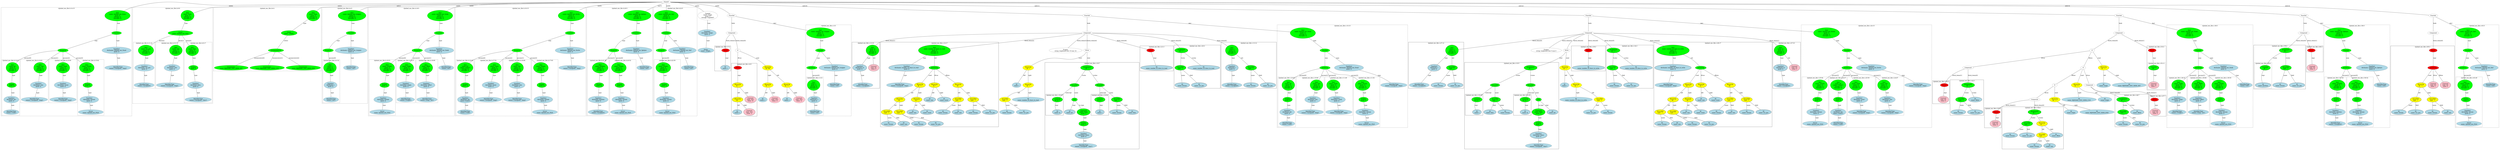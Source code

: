 strict graph "" {
	graph [bb="0,0,21943,1628.2"];
	node [label="\N"];
	subgraph cluster309 {
		graph [bb="18964,241.3,19732,1361.9",
			label="rijndael_enc_libc.c:38:5",
			lheight=0.21,
			lp="19348,1350.4",
			lwidth=1.83,
			style=dashed
		];
		subgraph cluster319 {
			graph [bb="19414,375.25,19584,793.72",
				label="rijndael_enc_libc.c:39:32",
				lheight=0.21,
				lp="19499,782.22",
				lwidth=1.93,
				style=dashed
			];
			321	[fillcolor=lightblue,
				height=0.74639,
				label="IdentifierType
names: ['Origin']",
				pos="19499,410.12",
				style="filled,dashed",
				width=2.1213];
			320	[fillcolor=lightblue,
				height=1.041,
				label="TypeDecl
declname: origin
quals: []",
				pos="19499,546.47",
				style="filled,dashed",
				width=2.141];
			320 -- 321	[label=type,
				lp="19511,483.49",
				pos="19499,508.76 19499,486.07 19499,457.51 19499,437.15"];
			319	[fillcolor=green,
				height=1.6303,
				label="Decl
name: origin
quals: []
storage: []
funcspec: []",
				pos="19491,704.03",
				style="filled,dashed",
				width=1.6892];
			319 -- 320	[label=type,
				lp="19508,619.84",
				pos="19494,645.11 19495,624.72 19496,602.38 19497,584.22"];
		}
		subgraph cluster316 {
			graph [bb="19216,375.25,19406,793.72",
				label="rijndael_enc_libc.c:38:68",
				lheight=0.21,
				lp="19311,782.22",
				lwidth=1.93,
				style=dashed
			];
			318	[fillcolor=lightblue,
				height=0.74639,
				label="IdentifierType
names: ['long', 'int']",
				pos="19311,410.12",
				style="filled,dashed",
				width=2.4159];
			317	[fillcolor=lightblue,
				height=1.041,
				label="TypeDecl
declname: offset
quals: []",
				pos="19311,546.47",
				style="filled,dashed",
				width=2.1017];
			317 -- 318	[label=type,
				lp="19323,483.49",
				pos="19311,508.76 19311,486.07 19311,457.51 19311,437.15"];
			316	[fillcolor=green,
				height=1.6303,
				label="Decl
name: offset
quals: []
storage: []
funcspec: []",
				pos="19311,704.03",
				style="filled,dashed",
				width=1.6696];
			316 -- 317	[label=type,
				lp="19323,619.84",
				pos="19311,645.11 19311,624.72 19311,602.38 19311,584.22"];
		}
		subgraph cluster312 {
			graph [bb="18972,249.3,19208,793.72",
				label="rijndael_enc_libc.c:38:50",
				lheight=0.21,
				lp="19090,782.22",
				lwidth=1.93,
				style=dashed
			];
			315	[fillcolor=lightblue,
				height=0.74639,
				label="Struct
name: rijndael_enc_FILE",
				pos="19090,284.17",
				style="filled,dashed",
				width=3.0641];
			314	[fillcolor=lightblue,
				height=1.041,
				label="TypeDecl
declname: stream
quals: []",
				pos="19099,410.12",
				style="filled,dashed",
				width=2.2195];
			314 -- 315	[label=type,
				lp="19108,347.15",
				pos="19096,372.6 19095,352.89 19093,329.03 19092,311.21"];
			313	[fillcolor=green,
				height=0.74639,
				label="PtrDecl
quals: []",
				pos="19111,546.47",
				style="filled,dashed",
				width=1.2178];
			313 -- 314	[label=type,
				lp="19119,483.49",
				pos="19109,519.57 19107,499.13 19104,470.38 19102,447.61"];
			312	[fillcolor=green,
				height=1.6303,
				label="Decl
name: stream
quals: []
storage: []
funcspec: []",
				pos="19135,704.03",
				style="filled,dashed",
				width=1.7874];
			312 -- 313	[label=type,
				lp="19135,619.84",
				pos="19126,645.55 19122,620.79 19118,593.09 19115,573.46"];
		}
		311	[fillcolor=green,
			height=0.5,
			label=ParamList,
			pos="19311,893.41",
			style="filled,dashed",
			width=1.3179];
		311 -- 312	[label="params[0]",
			lp="19262,809.22",
			pos="19294,876.35 19274,857.11 19240,823.7 19212,793.72 19199,780.16 19186,765.03 19174,751.16"];
		311 -- 316	[label="params[1]",
			lp="19339,809.22",
			pos="19311,875.12 19311,849.84 19311,801.61 19311,762.94"];
		311 -- 319	[label="params[2]",
			lp="19431,809.22",
			pos="19328,876.23 19348,856.87 19382,823.35 19410,793.72 19424,779.41 19438,763.51 19451,749.16"];
		310	[fillcolor=green,
			height=0.5,
			label=FuncDecl,
			pos="19311,1082.8",
			style="filled,dashed",
			width=1.2457];
		310 -- 311	[label=args,
			lp="19322,998.6",
			pos="19311,1064.5 19311,1028.8 19311,947.32 19311,911.66"];
		322	[fillcolor=lightblue,
			height=1.041,
			label="TypeDecl
declname: rijndael_enc_fseek
quals: []",
			pos="19550,893.41",
			style="filled,dashed",
			width=3.5159];
		310 -- 322	[label=type,
			lp="19436,998.6",
			pos="19331,1066.5 19369,1036.6 19454,969.84 19506,928.83"];
		323	[fillcolor=lightblue,
			height=0.74639,
			label="IdentifierType
names: ['int']",
			pos="19658,704.03",
			style="filled,dashed",
			width=1.8463];
		322 -- 323	[label=type,
			lp="19613,809.22",
			pos="19571,856.28 19592,819.27 19625,762.7 19643,730.25"];
		309	[fillcolor=green,
			height=1.6303,
			label="Decl
name: rijndael_enc_fseek
quals: []
storage: []
funcspec: []",
			pos="19140,1272.2",
			style="filled,dashed",
			width=3.0641];
		309 -- 310	[label=type,
			lp="19233,1188",
			pos="19188,1219 19224,1178.9 19272,1126.2 19296,1100"];
	}
	subgraph cluster383 {
		graph [bb="19740,661.16,20205,1140.7",
			label="rijndael_enc_libc.c:59:4",
			lheight=0.21,
			lp="19972,1129.2",
			lwidth=1.83
		];
		subgraph cluster384 {
			graph [bb="19748,669.16,19902,951.28",
				label="rijndael_enc_libc.c:59:4",
				lheight=0.21,
				lp="19825,939.78",
				lwidth=1.83,
				style=dashed
			];
			385	[fillcolor=lightblue,
				height=0.74639,
				label="ID
name: position",
				pos="19825,704.03",
				style=filled,
				width=1.9249];
			384	[fillcolor=green,
				height=0.74639,
				label="UnaryOp
op: *",
				pos="19841,893.41",
				style=filled,
				width=1.316];
			384 -- 385	[label=expr,
				lp="19828,809.22",
				pos="19830,867.04 19824,852.59 19818,833.99 19815,816.72 19810,787.53 19815,753.63 19819,730.9"];
		}
		383	[fillcolor=green,
			height=0.74639,
			label="Assignment
op: =",
			pos="20028,1082.8",
			style=filled,
			width=1.6106];
		383 -- 384	[label=lvalue,
			lp="19932,998.6",
			pos="19992,1061.6 19963,1043.7 19921,1015.5 19892,983.1 19875,964.08 19861,938.4 19852,919.56"];
		386	[fillcolor=green,
			height=0.74639,
			label="StructRef
type: ->",
			pos="20028,893.41",
			style=filled,
			width=1.3356];
		383 -- 386	[label=rvalue,
			lp="20045,998.6",
			pos="20028,1055.7 20028,1020 20028,956.28 20028,920.54"];
		387	[fillcolor=lightblue,
			height=0.74639,
			label="ID
name: stream",
			pos="19977,704.03",
			style=filled,
			width=1.7874];
		386 -- 387	[label=name,
			lp="20024,809.22",
			pos="20021,866.75 20011,831.07 19994,766.82 19984,730.98"];
		388	[fillcolor=lightblue,
			height=0.74639,
			label="ID
name: cur_pos",
			pos="20128,704.03",
			style=filled,
			width=1.9053];
		386 -- 388	[label=field,
			lp="20088,809.22",
			pos="20041,867.53 20060,831.89 20095,766.64 20114,730.62"];
	}
	subgraph cluster31 {
		graph [bb="2140,367.25,3283,1551.2",
			label="rijndael_enc_libc.h:14:15",
			lheight=0.21,
			lp="2711.5,1539.7",
			lwidth=1.93,
			style=dashed
		];
		subgraph cluster34 {
			graph [bb="2148,375.25,2303,983.1",
				label="rijndael_enc_libc.h:14:41",
				lheight=0.21,
				lp="2225.5,971.6",
				lwidth=1.93,
				style=dashed
			];
			37	[fillcolor=lightblue,
				height=0.74639,
				label="IdentifierType
names: ['void']",
				pos="2226,410.12",
				style="filled,dashed",
				width=1.9053];
			36	[fillcolor=lightblue,
				height=1.041,
				label="TypeDecl
declname: ptr
quals: []",
				pos="2229,546.47",
				style="filled,dashed",
				width=1.8071];
			36 -- 37	[label=type,
				lp="2240,483.49",
				pos="2228.2,508.76 2227.7,486.07 2227,457.51 2226.6,437.15"];
			35	[fillcolor=green,
				height=0.74639,
				label="PtrDecl
quals: []",
				pos="2232,704.03",
				style="filled,dashed",
				width=1.2178];
			35 -- 36	[label=type,
				lp="2243,619.84",
				pos="2231.5,676.99 2231,651.56 2230.3,612.63 2229.7,584.09"];
			34	[fillcolor=green,
				height=1.6303,
				label="Decl
name: ptr
quals: []
storage: []
funcspec: []",
				pos="2237,893.41",
				style="filled,dashed",
				width=1.591];
			34 -- 35	[label=type,
				lp="2247,809.22",
				pos="2235.5,834.66 2234.5,800.04 2233.4,757.69 2232.7,731.03"];
		}
		subgraph cluster38 {
			graph [bb="2311,511.6,2551,983.1",
				label="rijndael_enc_libc.h:14:61",
				lheight=0.21,
				lp="2431,971.6",
				lwidth=1.93,
				style=dashed
			];
			40	[fillcolor=lightblue,
				height=0.74639,
				label="IdentifierType
names: ['unsigned', 'long']",
				pos="2431,546.47",
				style="filled,dashed",
				width=3.1034];
			39	[fillcolor=lightblue,
				height=1.041,
				label="TypeDecl
declname: size
quals: []",
				pos="2463,704.03",
				style="filled,dashed",
				width=1.9249];
			39 -- 40	[label=type,
				lp="2459,619.84",
				pos="2455.5,666.56 2449.6,638 2441.6,598.98 2436.4,573.51"];
			38	[fillcolor=green,
				height=1.6303,
				label="Decl
name: size
quals: []
storage: []
funcspec: []",
				pos="2480,893.41",
				style="filled,dashed",
				width=1.591];
			38 -- 39	[label=type,
				lp="2486,809.22",
				pos="2474.8,834.92 2472,804.47 2468.7,768 2466.3,741.47"];
		}
		subgraph cluster41 {
			graph [bb="2559,511.6,2799,983.1",
				label="rijndael_enc_libc.h:15:50",
				lheight=0.21,
				lp="2679,971.6",
				lwidth=1.93,
				style=dashed
			];
			43	[fillcolor=lightblue,
				height=0.74639,
				label="IdentifierType
names: ['unsigned', 'long']",
				pos="2679,546.47",
				style="filled,dashed",
				width=3.1034];
			42	[fillcolor=lightblue,
				height=1.041,
				label="TypeDecl
declname: count
quals: []",
				pos="2679,704.03",
				style="filled,dashed",
				width=2.1017];
			42 -- 43	[label=type,
				lp="2691,619.84",
				pos="2679,666.16 2679,637.59 2679,598.73 2679,573.37"];
			41	[fillcolor=green,
				height=1.6303,
				label="Decl
name: count
quals: []
storage: []
funcspec: []",
				pos="2679,893.41",
				style="filled,dashed",
				width=1.6499];
			41 -- 42	[label=type,
				lp="2691,809.22",
				pos="2679,834.66 2679,804.34 2679,768.09 2679,741.65"];
		}
		subgraph cluster44 {
			graph [bb="2807,375.25,3043,983.1",
				label="rijndael_enc_libc.h:15:82",
				lheight=0.21,
				lp="2925,971.6",
				lwidth=1.93,
				style=dashed
			];
			47	[fillcolor=lightblue,
				height=0.74639,
				label="Struct
name: rijndael_enc_FILE",
				pos="2925,410.12",
				style="filled,dashed",
				width=3.0641];
			46	[fillcolor=lightblue,
				height=1.041,
				label="TypeDecl
declname: stream
quals: []",
				pos="2910,546.47",
				style="filled,dashed",
				width=2.2195];
			46 -- 47	[label=type,
				lp="2930,483.49",
				pos="2914.1,508.76 2916.6,486.07 2919.8,457.51 2922.1,437.15"];
			45	[fillcolor=green,
				height=0.74639,
				label="PtrDecl
quals: []",
				pos="2896,704.03",
				style="filled,dashed",
				width=1.2178];
			45 -- 46	[label=type,
				lp="2916,619.84",
				pos="2898.3,676.99 2900.6,651.56 2904.1,612.63 2906.7,584.09"];
			44	[fillcolor=green,
				height=1.6303,
				label="Decl
name: stream
quals: []
storage: []
funcspec: []",
				pos="2887,893.41",
				style="filled,dashed",
				width=1.7874];
			44 -- 45	[label=type,
				lp="2904,809.22",
				pos="2889.8,834.66 2891.4,800.04 2893.5,757.69 2894.8,731.03"];
		}
		33	[fillcolor=green,
			height=0.5,
			label=ParamList,
			pos="2679,1082.8",
			style="filled,dashed",
			width=1.3179];
		33 -- 34	[label="params[0]",
			lp="2371,998.6",
			pos="2632.6,1078.9 2558.2,1072.2 2410.2,1050.9 2307,983.1 2291.6,972.98 2278.1,958.33 2267.1,943.85"];
		33 -- 38	[label="params[1]",
			lp="2606,998.6",
			pos="2657.3,1066.6 2631.7,1048.1 2588.4,1015.5 2555,983.1 2541.3,969.76 2527.4,954.1 2515.4,939.69"];
		33 -- 41	[label="params[2]",
			lp="2707,998.6",
			pos="2679,1064.5 2679,1039.2 2679,990.98 2679,952.32"];
		33 -- 44	[label="params[3]",
			lp="2822,998.6",
			pos="2699.9,1066.6 2725.2,1047.9 2768.5,1014.7 2803,983.1 2817.8,969.48 2833.2,953.75 2846.7,939.36"];
		32	[fillcolor=green,
			height=0.5,
			label=FuncDecl,
			pos="3149,1272.2",
			style="filled,dashed",
			width=1.2457];
		32 -- 33	[label=args,
			lp="2968.5,1188",
			pos="3118.2,1258.9 3033.2,1225 2796.4,1130.6 2710.6,1096.4"];
		48	[fillcolor=lightblue,
			height=1.041,
			label="TypeDecl
declname: rijndael_enc_fread
quals: []",
			pos="3149,1082.8",
			style="filled,dashed",
			width=3.4963];
		32 -- 48	[label=type,
			lp="3161,1188",
			pos="3149,1253.9 3149,1223.7 3149,1160.8 3149,1120.6"];
		49	[fillcolor=lightblue,
			height=0.74639,
			label="IdentifierType
names: ['unsigned', 'long']",
			pos="3163,893.41",
			style="filled,dashed",
			width=3.1034];
		48 -- 49	[label=type,
			lp="3168,998.6",
			pos="3151.7,1045.2 3154.5,1008.5 3158.6,952.77 3161.1,920.35"];
		31	[fillcolor=green,
			height=1.6303,
			label="Decl
name: rijndael_enc_fread
quals: []
storage: []
funcspec: []",
			pos="3157,1461.5",
			style="filled,dashed",
			width=3.0445];
		31 -- 32	[label=type,
			lp="3166,1377.4",
			pos="3154.5,1402.8 3152.9,1364.1 3150.8,1315.7 3149.7,1290.4"];
	}
	subgraph cluster306 {
		graph [bb="12248,858.54,12548,1131.8",
			label="rijndael_enc_libc.c:35:3",
			lheight=0.21,
			lp="12398,1120.3",
			lwidth=1.83
		];
		307	[fillcolor=lightblue,
			height=0.74639,
			label="ID
name: number_of_chars_to_write",
			pos="12398,893.41",
			style=filled,
			width=3.948];
		306	[fillcolor=red,
			height=0.5,
			label=Return,
			pos="12479,1082.8",
			style=filled,
			width=0.95686];
		306 -- 307	[label=expr,
			lp="12458,998.6",
			pos="12472,1065.2 12458,1032.5 12426,959.61 12409,920.47"];
	}
	subgraph cluster285 {
		graph [bb="12556,8,13394,951.28",
			label="rijndael_enc_libc.c:33:5",
			lheight=0.21,
			lp="12975,939.78",
			lwidth=1.83
		];
		subgraph cluster299 {
			graph [bb="12990,375.25,13145,604.34",
				label="rijndael_enc_libc.c:33:55",
				lheight=0.21,
				lp="13068,592.84",
				lwidth=1.93
			];
			300	[fillcolor=lightblue,
				height=0.74639,
				label="ID
name: i2",
				pos="13089,410.12",
				style=filled,
				width=1.2767];
			299	[fillcolor=green,
				height=0.74639,
				label="UnaryOp
op: p++",
				pos="13089,546.47",
				style=filled,
				width=1.316];
			299 -- 300	[label=expr,
				lp="13086,483.49",
				pos="13080,519.99 13078,510.95 13075,500.62 13074,490.99 13072,472.68 13076,452.19 13080,436.55"];
		}
		subgraph cluster290 {
			graph [bb="12564,375.25,12719,604.34",
				label="rijndael_enc_libc.c:33:19",
				lheight=0.21,
				lp="12642,592.84",
				lwidth=1.93
			];
			291	[fillcolor=lightblue,
				height=0.74639,
				label="ID
name: i",
				pos="12664,410.12",
				style=filled,
				width=1.1392];
			290	[fillcolor=green,
				height=0.74639,
				label="UnaryOp
op: p++",
				pos="12664,546.47",
				style=filled,
				width=1.316];
			290 -- 291	[label=expr,
				lp="12662,483.49",
				pos="12655,519.99 12653,510.95 12650,500.62 12649,490.99 12647,472.68 12651,452.19 12655,436.55"];
		}
		288	[fillcolor=lightblue,
			height=0.74639,
			label="ID
name: stream",
			pos="12918,410.12",
			style=filled,
			width=1.7874];
		287	[fillcolor=green,
			height=0.74639,
			label="StructRef
type: ->",
			pos="12816,546.47",
			style=filled,
			width=1.3356];
		287 -- 288	[label=name,
			lp="12882,483.49",
			pos="12834,521.45 12853,497.3 12881,460.24 12899,435.84"];
		289	[fillcolor=lightblue,
			height=0.74639,
			label="ID
name: data",
			pos="12781,410.12",
			style=filled,
			width=1.5124];
		287 -- 289	[label=field,
			lp="12814,483.49",
			pos="12809,519.57 12803,495.78 12794,460.71 12788,436.95"];
		286	[fillcolor=green,
			height=0.5,
			label=ArrayRef,
			pos="12816,704.03",
			style=filled,
			width=1.2277];
		286 -- 290	[label=subscript,
			lp="12762,619.84",
			pos="12799,687.29 12779,668.08 12744,634.43 12715,604.34 12705,593.61 12694,581.39 12685,571.03"];
		286 -- 287	[label=name,
			lp="12832,619.84",
			pos="12816,685.79 12816,658.58 12816,605.49 12816,573.58"];
		285	[fillcolor=green,
			height=0.74639,
			label="Assignment
op: =",
			pos="13138,893.41",
			style=filled,
			width=1.6106];
		285 -- 286	[label=lvalue,
			lp="13023,809.22",
			pos="13103,872 13037,833.77 12897,752.28 12841,719.31"];
		292	[fillcolor=green,
			height=0.5,
			label=ArrayRef,
			pos="13138,704.03",
			style=filled,
			width=1.2277];
		285 -- 292	[label=rvalue,
			lp="13155,809.22",
			pos="13138,866.36 13138,827.44 13138,755.18 13138,722.22"];
		292 -- 299	[label=subscript,
			lp="13138,619.84",
			pos="13133,686.09 13124,658.84 13107,605.12 13097,573.14"];
		293	[fillcolor=green,
			height=0.5,
			label=Cast,
			pos="13212,546.47",
			style=filled,
			width=0.75];
		292 -- 293	[label=name,
			lp="13196,619.84",
			pos="13146,686.09 13160,656.01 13190,593.65 13204,563.92"];
		294	[fillcolor=green,
			height=1.041,
			label="Typename
name: None
quals: []",
			pos="13212,410.12",
			style=filled,
			width=1.6303];
		293 -- 294	[label=to_type,
			lp="13232,483.49",
			pos="13212,528.46 13212,508.26 13212,474.02 13212,447.72"];
		298	[fillcolor=lightblue,
			height=0.74639,
			label="ID
name: ptr",
			pos="13337,410.12",
			style=filled,
			width=1.3553];
		293 -- 298	[label=expr,
			lp="13288,483.49",
			pos="13226,530.84 13247,507.58 13290,461.98 13315,434.26"];
		297	[fillcolor=lightblue,
			height=0.74639,
			label="IdentifierType
names: ['unsigned', 'char']",
			pos="13212,42.87",
			style="filled,dashed",
			width=3.0838];
		296	[fillcolor=lightblue,
			height=1.041,
			label="TypeDecl
declname: None
quals: []",
			pos="13212,158.22",
			style=filled,
			width=2.082];
		296 -- 297	[label=type,
			lp="13224,95.24",
			pos="13212,120.73 13212,104.16 13212,84.947 13212,69.874"];
		295	[fillcolor=green,
			height=0.74639,
			label="PtrDecl
quals: []",
			pos="13212,284.17",
			style=filled,
			width=1.2178];
		295 -- 296	[label=type,
			lp="13224,221.19",
			pos="13212,257.19 13212,239.44 13212,215.66 13212,195.98"];
		294 -- 295	[label=type,
			lp="13224,347.15",
			pos="13212,372.6 13212,352.89 13212,329.03 13212,311.21"];
	}
	subgraph cluster402 {
		graph [bb="20965,375.25,21535,1131.8",
			label="rijndael_enc_libc.c:65:3",
			lheight=0.21,
			lp="21250,1120.3",
			lwidth=1.83
		];
		406	[fillcolor=lightblue,
			height=0.74639,
			label="ID
name: stream",
			pos="21037,410.12",
			style=filled,
			width=1.7874];
		405	[fillcolor=yellow,
			height=0.74639,
			label="StructRef
type: ->",
			pos="21188,546.47",
			style=filled,
			width=1.3356];
		405 -- 406	[label=name,
			lp="21142,483.49",
			pos="21163,523.29 21136,498.84 21092,459.68 21063,434.7"];
		407	[fillcolor=lightblue,
			height=0.74639,
			label="ID
name: cur_pos",
			pos="21188,410.12",
			style=filled,
			width=1.9053];
		405 -- 407	[label=field,
			lp="21200,483.49",
			pos="21188,519.57 21188,495.93 21188,461.16 21188,437.41"];
		404	[fillcolor=yellow,
			height=0.74639,
			label="BinaryOp
op: ==",
			pos="21233,704.03",
			style=filled,
			width=1.3749];
		404 -- 405	[label=left,
			lp="21220,619.84",
			pos="21226,677.34 21217,648.52 21204,602.03 21195,573.2"];
		408	[fillcolor=yellow,
			height=0.74639,
			label="StructRef
type: ->",
			pos="21339,546.47",
			style=filled,
			width=1.3356];
		404 -- 408	[label=right,
			lp="21305,619.84",
			pos="21250,678.38 21270,649.17 21303,600.8 21322,571.75"];
		409	[fillcolor=lightblue,
			height=0.74639,
			label="ID
name: stream",
			pos="21339,410.12",
			style=filled,
			width=1.7874];
		408 -- 409	[label=name,
			lp="21354,483.49",
			pos="21339,519.57 21339,495.93 21339,461.16 21339,437.41"];
		410	[fillcolor=lightblue,
			height=0.74639,
			label="ID
name: size",
			pos="21474,410.12",
			style=filled,
			width=1.4731];
		408 -- 410	[label=field,
			lp="21418,483.49",
			pos="21362,522.68 21387,498.13 21426,459.25 21451,434.48"];
		403	[fillcolor=red,
			height=0.5,
			label=TernaryOp,
			pos="21346,893.41",
			style=filled,
			width=1.3721];
		403 -- 404	[label=cond,
			lp="21312,809.22",
			pos="21336,875.78 21316,842.73 21271,768.63 21248,729.81"];
		411	[fillcolor=pink,
			height=1.041,
			label="Constant
type: int
value: 1",
			pos="21346,704.03",
			style=filled,
			width=1.2767];
		403 -- 411	[label=iftrue,
			lp="21361,809.22",
			pos="21346,875.12 21346,844.95 21346,782.07 21346,741.8"];
		412	[fillcolor=pink,
			height=1.041,
			label="Constant
type: int
value: 0",
			pos="21456,704.03",
			style=filled,
			width=1.2767];
		403 -- 412	[label=iffalse,
			lp="21414,809.22",
			pos="21356,875.45 21374,844.46 21413,778.18 21437,738.02"];
		402	[fillcolor=red,
			height=0.5,
			label=Return,
			pos="21346,1082.8",
			style=filled,
			width=0.95686];
		402 -- 403	[label=expr,
			lp="21358,998.6",
			pos="21346,1064.5 21346,1028.8 21346,947.32 21346,911.66"];
	}
	subgraph cluster218 {
		graph [bb="8017,858.54,8311,1131.8",
			label="rijndael_enc_libc.c:21:3",
			lheight=0.21,
			lp="8164,1120.3",
			lwidth=1.83
		];
		219	[fillcolor=lightblue,
			height=0.74639,
			label="ID
name: number_of_chars_to_read",
			pos="8164,893.41",
			style=filled,
			width=3.8694];
		218	[fillcolor=red,
			height=0.5,
			label=Return,
			pos="8250,1082.8",
			style=filled,
			width=0.95686];
		218 -- 219	[label=expr,
			lp="8227.5,998.6",
			pos="8242.4,1065.2 8227.4,1032.5 8193.9,959.61 8176,920.47"];
	}
	subgraph cluster213 {
		graph [bb="7601,669.16,8009,1140.7",
			label="rijndael_enc_libc.c:20:3",
			lheight=0.21,
			lp="7805,1129.2",
			lwidth=1.83
		];
		215	[fillcolor=lightblue,
			height=0.74639,
			label="ID
name: stream",
			pos="7673,704.03",
			style=filled,
			width=1.7874];
		214	[fillcolor=green,
			height=0.74639,
			label="StructRef
type: ->",
			pos="7657,893.41",
			style=filled,
			width=1.3356];
		214 -- 215	[label=name,
			lp="7680.5,809.22",
			pos="7659.2,866.36 7662.3,830.66 7667.7,766.91 7670.8,731.16"];
		216	[fillcolor=lightblue,
			height=0.74639,
			label="ID
name: cur_pos",
			pos="7824,704.03",
			style=filled,
			width=1.9053];
		214 -- 216	[label=field,
			lp="7751.5,809.22",
			pos="7678.3,868.95 7696.4,849 7723,819.56 7746,793.72 7765.2,772.13 7786.9,747.42 7802.6,729.57"];
		213	[fillcolor=green,
			height=0.74639,
			label="Assignment
op: +=",
			pos="7862,1082.8",
			style=filled,
			width=1.6106];
		213 -- 214	[label=lvalue,
			lp="7757,998.6",
			pos="7824.2,1062.4 7792.3,1044.7 7746.7,1016.4 7714,983.1 7695.5,964.31 7679.8,938.59 7669.6,919.69"];
		217	[fillcolor=lightblue,
			height=0.74639,
			label="ID
name: number_of_chars_to_read",
			pos="7862,893.41",
			style=filled,
			width=3.8694];
		213 -- 217	[label=rvalue,
			lp="7879,998.6",
			pos="7862,1055.7 7862,1020 7862,956.28 7862,920.54"];
	}
	subgraph cluster19 {
		graph [bb="1434,503.6,2132,1551.2",
			label="rijndael_enc_libc.h:8:8",
			lheight=0.21,
			lp="1783,1539.7",
			lwidth=1.75,
			style=dashed
		];
		subgraph cluster28 {
			graph [bb="1936,669.16,2124,1172.5",
				label="rijndael_enc_libc.h:11:12",
				lheight=0.21,
				lp="2030,1161",
				lwidth=1.93,
				style=dashed
			];
			30	[fillcolor=lightblue,
				height=0.74639,
				label="IdentifierType
names: ['unsigned']",
				pos="2030,704.03",
				style="filled,dashed",
				width=2.3963];
			29	[fillcolor=lightblue,
				height=1.041,
				label="TypeDecl
declname: cur_pos
quals: []",
				pos="2029,893.41",
				style="filled,dashed",
				width=2.3374];
			29 -- 30	[label=type,
				lp="2042,809.22",
				pos="2029.2,855.84 2029.4,819.09 2029.7,763.39 2029.9,730.97"];
			28	[fillcolor=green,
				height=1.6303,
				label="Decl
name: cur_pos
quals: []
storage: []
funcspec: []",
				pos="2020,1082.8",
				style="filled,dashed",
				width=1.9053];
			28 -- 29	[label=type,
				lp="2037,998.6",
				pos="2022.8,1024 2024.2,993.72 2026,957.47 2027.2,931.03"];
		}
		subgraph cluster25 {
			graph [bb="1688,669.16,1928,1172.5",
				label="rijndael_enc_libc.h:10:17",
				lheight=0.21,
				lp="1808,1161",
				lwidth=1.93,
				style=dashed
			];
			27	[fillcolor=lightblue,
				height=0.74639,
				label="IdentifierType
names: ['unsigned', 'long']",
				pos="1808,704.03",
				style="filled,dashed",
				width=3.1034];
			26	[fillcolor=lightblue,
				height=1.041,
				label="TypeDecl
declname: size
quals: []",
				pos="1829,893.41",
				style="filled,dashed",
				width=1.9249];
			26 -- 27	[label=type,
				lp="1833,809.22",
				pos="1824.9,855.84 1820.8,819.09 1814.5,763.39 1810.9,730.97"];
			25	[fillcolor=green,
				height=1.6303,
				label="Decl
name: size
quals: []
storage: []
funcspec: []",
				pos="1859,1082.8",
				style="filled,dashed",
				width=1.591];
			25 -- 26	[label=type,
				lp="1859,998.6",
				pos="1849.9,1024.8 1845,994.23 1839.1,957.45 1834.8,930.76"];
		}
		subgraph cluster21 {
			graph [bb="1442,511.6,1680,1172.5",
				label="rijndael_enc_libc.h:9:17",
				lheight=0.21,
				lp="1561,1161",
				lwidth=1.85,
				style=dashed
			];
			24	[fillcolor=lightblue,
				height=0.74639,
				label="IdentifierType
names: ['unsigned', 'char']",
				pos="1561,546.47",
				style="filled,dashed",
				width=3.0838];
			23	[fillcolor=lightblue,
				height=1.041,
				label="TypeDecl
declname: data
quals: []",
				pos="1571,704.03",
				style="filled,dashed",
				width=1.9445];
			23 -- 24	[label=type,
				lp="1578,619.84",
				pos="1568.7,666.56 1566.8,638 1564.3,598.98 1562.7,573.51"];
			22	[fillcolor=green,
				height=0.74639,
				label="PtrDecl
quals: []",
				pos="1586,893.41",
				style="filled,dashed",
				width=1.2178];
			22 -- 23	[label=type,
				lp="1592,809.22",
				pos="1583.9,866.36 1581.3,833.98 1576.9,778.52 1573.9,741.81"];
			21	[fillcolor=green,
				height=1.6303,
				label="Decl
name: data
quals: []
storage: []
funcspec: []",
				pos="1614,1082.8",
				style="filled,dashed",
				width=1.591];
			21 -- 22	[label=type,
				lp="1615,998.6",
				pos="1605.4,1024.6 1600.3,989.9 1593.9,947.36 1589.9,920.56"];
		}
		20	[fillcolor=green,
			height=0.74639,
			label="Struct
name: rijndael_enc_FILE",
			pos="1904,1272.2",
			style="filled,dashed",
			width=3.0641];
		20 -- 21	[label="decls[0]",
			lp="1739,1188",
			pos="1836.9,1250.6 1790.8,1234.3 1729.9,1208.3 1684,1172.5 1669.6,1161.3 1656.4,1146.5 1645.5,1132.2"];
		20 -- 25	[label="decls[1]",
			lp="1908,1188",
			pos="1897.7,1245.1 1891.2,1218.1 1880.9,1174.9 1872.5,1140"];
		20 -- 28	[label="decls[2]",
			lp="1981,1188",
			pos="1919.9,1245.5 1937.4,1217.1 1966.2,1170.7 1988.4,1134.9"];
		19	[fillcolor=green,
			height=1.6303,
			label="Decl
name: None
quals: []
storage: []
funcspec: []",
			pos="1937,1461.5",
			style="filled,dashed",
			width=1.6303];
		19 -- 20	[label=type,
			lp="1936,1377.4",
			pos="1927,1403.6 1920.9,1368.9 1913.3,1326.3 1908.6,1299.4"];
	}
	subgraph cluster369 {
		graph [bb="20369,241.3,20957,1361.9",
			label="rijndael_enc_libc.c:56:5",
			lheight=0.21,
			lp="20663,1350.4",
			lwidth=1.83,
			style=dashed
		];
		subgraph cluster376 {
			graph [bb="20621,249.3,20809,793.72",
				label="rijndael_enc_libc.c:57:36",
				lheight=0.21,
				lp="20715,782.22",
				lwidth=1.93,
				style=dashed
			];
			379	[fillcolor=lightblue,
				height=0.74639,
				label="IdentifierType
names: ['unsigned']",
				pos="20715,284.17",
				style="filled,dashed",
				width=2.3963];
			378	[fillcolor=lightblue,
				height=1.041,
				label="TypeDecl
declname: position
quals: []",
				pos="20714,410.12",
				style="filled,dashed",
				width=2.357];
			378 -- 379	[label=type,
				lp="20727,347.15",
				pos="20714,372.6 20714,352.89 20715,329.03 20715,311.21"];
			377	[fillcolor=green,
				height=0.74639,
				label="PtrDecl
quals: []",
				pos="20711,546.47",
				style="filled,dashed",
				width=1.2178];
			377 -- 378	[label=type,
				lp="20725,483.49",
				pos="20712,519.57 20712,499.13 20713,470.38 20713,447.61"];
			376	[fillcolor=green,
				height=1.6303,
				label="Decl
name: position
quals: []
storage: []
funcspec: []",
				pos="20706,704.03",
				style="filled,dashed",
				width=1.9249];
			376 -- 377	[label=type,
				lp="20721,619.84",
				pos="20708,645.11 20709,620.57 20710,593.22 20710,573.72"];
		}
		subgraph cluster372 {
			graph [bb="20377,249.3,20613,793.72",
				label="rijndael_enc_libc.c:56:52",
				lheight=0.21,
				lp="20495,782.22",
				lwidth=1.93,
				style=dashed
			];
			375	[fillcolor=lightblue,
				height=0.74639,
				label="Struct
name: rijndael_enc_FILE",
				pos="20495,284.17",
				style="filled,dashed",
				width=3.0641];
			374	[fillcolor=lightblue,
				height=1.041,
				label="TypeDecl
declname: stream
quals: []",
				pos="20501,410.12",
				style="filled,dashed",
				width=2.2195];
			374 -- 375	[label=type,
				lp="20511,347.15",
				pos="20499,372.6 20498,352.89 20497,329.03 20496,311.21"];
			373	[fillcolor=green,
				height=0.74639,
				label="PtrDecl
quals: []",
				pos="20510,546.47",
				style="filled,dashed",
				width=1.2178];
			373 -- 374	[label=type,
				lp="20519,483.49",
				pos="20508,519.57 20507,499.13 20505,470.38 20503,447.61"];
			372	[fillcolor=green,
				height=1.6303,
				label="Decl
name: stream
quals: []
storage: []
funcspec: []",
				pos="20525,704.03",
				style="filled,dashed",
				width=1.7874];
			372 -- 373	[label=type,
				lp="20530,619.84",
				pos="20519,645.55 20517,620.79 20514,593.09 20513,573.46"];
		}
		371	[fillcolor=green,
			height=0.5,
			label=ParamList,
			pos="20571,893.41",
			style="filled,dashed",
			width=1.3179];
		371 -- 372	[label="params[0]",
			lp="20581,809.22",
			pos="20567,875.45 20561,849.96 20548,800.58 20539,761.51"];
		371 -- 376	[label="params[1]",
			lp="20663,809.22",
			pos="20583,875.78 20602,848.91 20641,794.91 20670,754.79"];
		370	[fillcolor=green,
			height=0.5,
			label=FuncDecl,
			pos="20571,1082.8",
			style="filled,dashed",
			width=1.2457];
		370 -- 371	[label=args,
			lp="20582,998.6",
			pos="20571,1064.5 20571,1028.8 20571,947.32 20571,911.66"];
		380	[fillcolor=lightblue,
			height=1.041,
			label="TypeDecl
declname: rijndael_enc_fgetpos
quals: []",
			pos="20781,893.41",
			style="filled,dashed",
			width=3.732];
		370 -- 380	[label=type,
			lp="20682,998.6",
			pos="20589,1066.1 20622,1036.2 20696,970.32 20742,929.4"];
		381	[fillcolor=lightblue,
			height=0.74639,
			label="IdentifierType
names: ['int']",
			pos="20883,704.03",
			style="filled,dashed",
			width=1.8463];
		380 -- 381	[label=type,
			lp="20841,809.22",
			pos="20801,856.28 20821,819.38 20851,763.02 20869,730.53"];
		369	[fillcolor=green,
			height=1.6303,
			label="Decl
name: rijndael_enc_fgetpos
quals: []
storage: []
funcspec: []",
			pos="20536,1272.2",
			style="filled,dashed",
			width=3.2802];
		369 -- 370	[label=type,
			lp="20565,1188",
			pos="20547,1213.7 20554,1174.9 20563,1126.5 20568,1101.1"];
	}
	subgraph cluster10 {
		graph [bb="415,858.54,1426,1551.2",
			label="rijndael_enc_libc.h:6:1",
			lheight=0.21,
			lp="920.5,1539.7",
			lwidth=1.75,
			style=dashed
		];
		13	[fillcolor=green,
			height=0.74639,
			label="Enumerator
name: RIJNDAEL_ENC_SEEK_SET",
			pos="581,893.41",
			style="filled,dashed",
			width=4.3998];
		12	[fillcolor=green,
			height=0.5,
			label=EnumeratorList,
			pos="1001,1082.8",
			style="filled,dashed",
			width=1.8415];
		12 -- 13	[label="enumerators[0]",
			lp="838,998.6",
			pos="961.84,1068.1 911.61,1050.2 822.14,1017.1 748,983.1 705.18,963.46 657.89,937.97 624.6,919.36"];
		14	[fillcolor=green,
			height=0.74639,
			label="Enumerator
name: RIJNDAEL_ENC_SEEK_CUR",
			pos="918,893.41",
			style="filled,dashed",
			width=4.4587];
		12 -- 14	[label="enumerators[1]",
			lp="1009,998.6",
			pos="993.49,1064.8 978.92,1031.9 946.76,959.34 929.49,920.36"];
		15	[fillcolor=green,
			height=0.74639,
			label="Enumerator
name: RIJNDAEL_ENC_SEEK_END",
			pos="1257,893.41",
			style="filled,dashed",
			width=4.4587];
		12 -- 15	[label="enumerators[2]",
			lp="1164,998.6",
			pos="1023.3,1065.5 1067.9,1032.8 1168.6,959.08 1222.1,919.94"];
		11	[fillcolor=green,
			height=0.74639,
			label="Enum
name: _Origin_",
			pos="1125,1272.2",
			style="filled,dashed",
			width=2.0231];
		11 -- 12	[label=values,
			lp="1092.5,1188",
			pos="1108.3,1245.9 1082.6,1207 1034,1133.7 1012.1,1100.6"];
		10	[fillcolor=green,
			height=1.6303,
			label="Decl
name: None
quals: []
storage: []
funcspec: []",
			pos="1352,1461.5",
			style="filled,dashed",
			width=1.6303];
		10 -- 11	[label=type,
			lp="1271,1377.4",
			pos="1307.2,1423.5 1261.7,1386 1192.6,1329 1153.9,1297"];
	}
	subgraph cluster301 {
		graph [bb="15434,669.16,15848,1140.7",
			label="rijndael_enc_libc.c:34:3",
			lheight=0.21,
			lp="15641,1129.2",
			lwidth=1.83
		];
		303	[fillcolor=lightblue,
			height=0.74639,
			label="ID
name: stream",
			pos="15506,704.03",
			style=filled,
			width=1.7874];
		302	[fillcolor=green,
			height=0.74639,
			label="StructRef
type: ->",
			pos="15490,893.41",
			style=filled,
			width=1.3356];
		302 -- 303	[label=name,
			lp="15514,809.22",
			pos="15492,866.36 15495,830.66 15501,766.91 15504,731.16"];
		304	[fillcolor=lightblue,
			height=0.74639,
			label="ID
name: cur_pos",
			pos="15657,704.03",
			style=filled,
			width=1.9053];
		302 -- 304	[label=field,
			lp="15584,809.22",
			pos="15511,868.95 15529,849 15556,819.56 15579,793.72 15598,772.13 15620,747.42 15636,729.57"];
		301	[fillcolor=green,
			height=0.74639,
			label="Assignment
op: +=",
			pos="15500,1082.8",
			style=filled,
			width=1.6106];
		301 -- 302	[label=lvalue,
			lp="15513,998.6",
			pos="15499,1055.7 15497,1020 15493,956.28 15491,920.54"];
		305	[fillcolor=lightblue,
			height=0.74639,
			label="ID
name: number_of_chars_to_write",
			pos="15698,893.41",
			style=filled,
			width=3.948];
		301 -- 305	[label=rvalue,
			lp="15611,998.6",
			pos="15525,1058.4 15562,1023.1 15633,956.37 15671,919.86"];
	}
	subgraph cluster251 {
		graph [bb="14367,249.3,15426,1172.5",
			label="rijndael_enc_libc.c:28:17",
			lheight=0.21,
			lp="14896,1161",
			lwidth=1.93
		];
		253	[fillcolor=lightblue,
			height=0.74639,
			label="IdentifierType
names: ['unsigned', 'long']",
			pos="14499,704.03",
			style="filled,dashed",
			width=3.1034];
		252	[fillcolor=lightblue,
			height=1.041,
			label="TypeDecl
declname: number_of_chars_to_write
quals: []",
			pos="14533,893.41",
			style=filled,
			width=4.3998];
		252 -- 253	[label=type,
			lp="14532,809.22",
			pos="14526,855.84 14520,819.09 14510,763.39 14504,730.97"];
		251	[fillcolor=green,
			height=1.6303,
			label="Decl
name: number_of_chars_to_write
quals: []
storage: []
funcspec: []",
			pos="14533,1082.8",
			style=filled,
			width=3.948];
		251 -- 252	[label=type,
			lp="14545,998.6",
			pos="14533,1024 14533,993.72 14533,957.47 14533,931.03"];
		254	[fillcolor=green,
			height=0.5,
			label=TernaryOp,
			pos="14771,893.41",
			style=filled,
			width=1.3721];
		251 -- 254	[label=init,
			lp="14698,998.6",
			pos="14622,1036.9 14649,1021.7 14677,1003.3 14700,983.1 14725,961.51 14748,930.35 14760,911.29"];
		255	[fillcolor=yellow,
			height=0.74639,
			label="BinaryOp
op: >=",
			pos="14678,704.03",
			style=filled,
			width=1.3749];
		254 -- 255	[label=cond,
			lp="14746,809.22",
			pos="14763,875.45 14746,842.39 14710,769.16 14691,730.34"];
		266	[fillcolor=yellow,
			height=0.74639,
			label="BinaryOp
op: *",
			pos="14797,704.03",
			style=filled,
			width=1.3749];
		254 -- 266	[label=iftrue,
			lp="14799,809.22",
			pos="14773,875.12 14778,842.05 14788,769.69 14793,730.86"];
		269	[fillcolor=yellow,
			height=0.74639,
			label="BinaryOp
op: -",
			pos="15057,704.03",
			style=filled,
			width=1.3749];
		254 -- 269	[label=iffalse,
			lp="14923,809.22",
			pos="14794,877.39 14845,843.96 14968,763.35 15026,725.41"];
		256	[fillcolor=yellow,
			height=0.74639,
			label="BinaryOp
op: -",
			pos="14537,546.47",
			style=filled,
			width=1.3749];
		255 -- 256	[label=left,
			lp="14618,619.84",
			pos="14657,679.4 14630,650 14585,600.08 14558,570.81"];
		263	[fillcolor=yellow,
			height=0.74639,
			label="BinaryOp
op: *",
			pos="14676,546.47",
			style=filled,
			width=1.3749];
		255 -- 263	[label=right,
			lp="14690,619.84",
			pos="14678,676.99 14677,648.28 14677,602.34 14676,573.59"];
		267	[fillcolor=lightblue,
			height=0.74639,
			label="ID
name: size",
			pos="14797,546.47",
			style=filled,
			width=1.4731];
		266 -- 267	[label=left,
			lp="14806,619.84",
			pos="14797,676.99 14797,648.28 14797,602.34 14797,573.59"];
		268	[fillcolor=lightblue,
			height=0.74639,
			label="ID
name: count",
			pos="14927,546.47",
			style=filled,
			width=1.6499];
		266 -- 268	[label=right,
			lp="14883,619.84",
			pos="14817,679.06 14841,650 14882,601.28 14907,571.98"];
		270	[fillcolor=yellow,
			height=0.74639,
			label="StructRef
type: ->",
			pos="15057,546.47",
			style=filled,
			width=1.3356];
		269 -- 270	[label=left,
			lp="15066,619.84",
			pos="15057,676.99 15057,648.28 15057,602.34 15057,573.59"];
		273	[fillcolor=yellow,
			height=0.74639,
			label="StructRef
type: ->",
			pos="15198,546.47",
			style=filled,
			width=1.3356];
		269 -- 273	[label=right,
			lp="15149,619.84",
			pos="15078,679.4 15105,650 15150,600.08 15177,570.81"];
		258	[fillcolor=lightblue,
			height=0.74639,
			label="ID
name: stream",
			pos="14439,284.17",
			style=filled,
			width=1.7874];
		257	[fillcolor=yellow,
			height=0.74639,
			label="StructRef
type: ->",
			pos="14423,410.12",
			style=filled,
			width=1.3356];
		257 -- 258	[label=name,
			lp="14448,347.15",
			pos="14426,383.14 14429,361.98 14433,332.27 14436,311.12"];
		259	[fillcolor=lightblue,
			height=0.74639,
			label="ID
name: size",
			pos="14574,284.17",
			style=filled,
			width=1.4731];
		257 -- 259	[label=field,
			lp="14520,347.15",
			pos="14449,387.53 14477,365.06 14519,330.04 14547,307.35"];
		256 -- 257	[label=left,
			lp="14500,483.49",
			pos="14517,521.76 14496,497.2 14464,459.06 14443,434.6"];
		260	[fillcolor=yellow,
			height=0.74639,
			label="StructRef
type: ->",
			pos="14537,410.12",
			style=filled,
			width=1.3356];
		256 -- 260	[label=right,
			lp="14550,483.49",
			pos="14537,519.57 14537,495.93 14537,461.16 14537,437.41"];
		261	[fillcolor=lightblue,
			height=0.74639,
			label="ID
name: stream",
			pos="14709,284.17",
			style=filled,
			width=1.7874];
		260 -- 261	[label=name,
			lp="14644,347.15",
			pos="14564,387.76 14573,380.32 14584,372 14594,364.65 14621,344.67 14653,322.96 14676,307.28"];
		262	[fillcolor=lightblue,
			height=0.74639,
			label="ID
name: cur_pos",
			pos="14860,284.17",
			style=filled,
			width=1.9053];
		260 -- 262	[label=field,
			lp="14740,347.15",
			pos="14560,386.57 14570,378.38 14582,369.86 14594,364.65 14623,352.34 14633,361.11 14664,354.65 14717,343.44 14731,340.58 14782,321.65 \
14794,317.13 14807,311.46 14819,305.96"];
		264	[fillcolor=lightblue,
			height=0.74639,
			label="ID
name: size",
			pos="14656,410.12",
			style=filled,
			width=1.4731];
		263 -- 264	[label=left,
			lp="14678,483.49",
			pos="14672,519.57 14669,495.78 14663,460.71 14660,436.95"];
		265	[fillcolor=lightblue,
			height=0.74639,
			label="ID
name: count",
			pos="14786,410.12",
			style=filled,
			width=1.6499];
		263 -- 265	[label=right,
			lp="14744,483.49",
			pos="14696,521.45 14715,497.3 14746,460.24 14766,435.84"];
		271	[fillcolor=lightblue,
			height=0.74639,
			label="ID
name: stream",
			pos="14928,410.12",
			style=filled,
			width=1.7874];
		270 -- 271	[label=name,
			lp="15020,483.49",
			pos="15035,522.38 15011,498.07 14975,459.97 14951,435.28"];
		272	[fillcolor=lightblue,
			height=0.74639,
			label="ID
name: size",
			pos="15063,410.12",
			style=filled,
			width=1.4731];
		270 -- 272	[label=field,
			lp="15072,483.49",
			pos="15058,519.57 15059,495.93 15061,461.16 15062,437.41"];
		274	[fillcolor=lightblue,
			height=0.74639,
			label="ID
name: stream",
			pos="15198,410.12",
			style=filled,
			width=1.7874];
		273 -- 274	[label=name,
			lp="15214,483.49",
			pos="15198,519.57 15198,495.93 15198,461.16 15198,437.41"];
		275	[fillcolor=lightblue,
			height=0.74639,
			label="ID
name: cur_pos",
			pos="15349,410.12",
			style=filled,
			width=1.9053];
		273 -- 275	[label=field,
			lp="15286,483.49",
			pos="15223,523.29 15250,498.91 15294,459.92 15322,434.93"];
	}
	subgraph cluster365 {
		graph [bb="18785,650.55,18956,1131.8",
			label="rijndael_enc_libc.c:53:3",
			lheight=0.21,
			lp="18870,1120.3",
			lwidth=1.83
		];
		subgraph cluster366 {
			graph [bb="18793,658.55,18948,951.28",
				label="rijndael_enc_libc.c:53:11",
				lheight=0.21,
				lp="18870,939.78",
				lwidth=1.93,
				style=dashed
			];
			367	[fillcolor=pink,
				height=1.041,
				label="Constant
type: int
value: 1",
				pos="18848,704.03",
				style=filled,
				width=1.2767];
			366	[fillcolor=green,
				height=0.74639,
				label="UnaryOp
op: -",
				pos="18848,893.41",
				style=filled,
				width=1.316];
			366 -- 367	[label=expr,
				lp="18860,809.22",
				pos="18848,866.36 18848,833.98 18848,778.52 18848,741.81"];
		}
		365	[fillcolor=red,
			height=0.5,
			label=Return,
			pos="18837,1082.8",
			style=filled,
			width=0.95686];
		365 -- 366	[label=expr,
			lp="18856,998.6",
			pos="18838,1064.5 18840,1031.5 18844,959.46 18846,920.56"];
	}
	subgraph cluster2 {
		graph [bb="8,503.6,407,1551.2",
			label="rijndael_enc_libc.h:4:5",
			lheight=0.21,
			lp="207.5,1539.7",
			lwidth=1.75,
			style=dashed
		];
		subgraph cluster5 {
			graph [bb="16,511.6,165,983.1",
				label="rijndael_enc_libc.h:4:32",
				lheight=0.21,
				lp="90.5,971.6",
				lwidth=1.85,
				style=dashed
			];
			7	[fillcolor=lightblue,
				height=0.74639,
				label="IdentifierType
names: ['int']",
				pos="90,546.47",
				style="filled,dashed",
				width=1.8463];
			6	[fillcolor=lightblue,
				height=1.041,
				label="TypeDecl
declname: c
quals: []",
				pos="86,704.03",
				style="filled,dashed",
				width=1.6303];
			6 -- 7	[label=type,
				lp="101,619.84",
				pos="86.938,666.56 87.672,638 88.676,598.98 89.331,573.51"];
			5	[fillcolor=green,
				height=1.6303,
				label="Decl
name: c
quals: []
storage: []
funcspec: []",
				pos="82,893.41",
				style="filled,dashed",
				width=1.591];
			5 -- 6	[label=type,
				lp="96,809.22",
				pos="83.233,834.66 83.88,804.34 84.654,768.09 85.218,741.65"];
		}
		4	[fillcolor=green,
			height=0.5,
			label=ParamList,
			pos="63,1082.8",
			style="filled,dashed",
			width=1.3179];
		4 -- 5	[label="params[0]",
			lp="100,998.6",
			pos="64.753,1064.5 67.326,1039.1 72.243,990.64 76.17,951.9"];
		3	[fillcolor=green,
			height=0.5,
			label=FuncDecl,
			pos="264,1272.2",
			style="filled,dashed",
			width=1.2457];
		3 -- 4	[label=args,
			lp="156.5,1188",
			pos="237.77,1257.5 207.01,1240.5 155.68,1209.2 120,1172.5 98.708,1150.5 80.939,1119.5 71.157,1100.5"];
		8	[fillcolor=lightblue,
			height=1.041,
			label="TypeDecl
declname: rijndael_enc_toupper
quals: []",
			pos="264,1082.8",
			style="filled,dashed",
			width=3.7516];
		3 -- 8	[label=type,
			lp="276,1188",
			pos="264,1253.9 264,1223.7 264,1160.8 264,1120.6"];
		9	[fillcolor=lightblue,
			height=0.74639,
			label="IdentifierType
names: ['int']",
			pos="264,893.41",
			style="filled,dashed",
			width=1.8463];
		8 -- 9	[label=type,
			lp="276,998.6",
			pos="264,1045.2 264,1008.5 264,952.77 264,920.35"];
		2	[fillcolor=green,
			height=1.6303,
			label="Decl
name: rijndael_enc_toupper
quals: []
storage: []
funcspec: []",
			pos="272,1461.5",
			style="filled,dashed",
			width=3.3195];
		2 -- 3	[label=type,
			lp="281,1377.4",
			pos="269.53,1402.8 267.88,1364.1 265.82,1315.7 264.74,1290.4"];
	}
	subgraph cluster247 {
		graph [bb="14110,669.16,14359,1172.5",
			label="rijndael_enc_libc.c:27:33",
			lheight=0.21,
			lp="14234,1161",
			lwidth=1.93
		];
		249	[fillcolor=lightblue,
			height=0.74639,
			label="IdentifierType
names: ['unsigned']",
			pos="14204,704.03",
			style="filled,dashed",
			width=2.3963];
		248	[fillcolor=lightblue,
			height=1.041,
			label="TypeDecl
declname: i2
quals: []",
			pos="14180,893.41",
			style=filled,
			width=1.7088];
		248 -- 249	[label=type,
			lp="14204,809.22",
			pos="14185,855.84 14189,819.09 14197,763.39 14201,730.97"];
		247	[fillcolor=green,
			height=1.6303,
			label="Decl
name: i2
quals: []
storage: []
funcspec: []",
			pos="14180,1082.8",
			style=filled,
			width=1.591];
		247 -- 248	[label=type,
			lp="14192,998.6",
			pos="14180,1024 14180,993.72 14180,957.47 14180,931.03"];
		250	[fillcolor=pink,
			height=1.041,
			label="Constant
type: int
value: 0",
			pos="14305,893.41",
			style=filled,
			width=1.2767];
		247 -- 250	[label=init,
			lp="14256,998.6",
			pos="14214,1035.6 14226,1019.2 14239,1000.5 14251,983.1 14263,965.07 14276,944.45 14286,927.64"];
	}
	subgraph cluster363 {
		graph [bb="17875,238.69,18023,459.12",
			label="rijndael_enc_libc.c:51:9",
			lheight=0.21,
			lp="17949,447.62",
			lwidth=1.83
		];
		364	[fillcolor=pink,
			height=1.041,
			label="Constant
type: int
value: 0",
			pos="17929,284.17",
			style=filled,
			width=1.2767];
		363	[fillcolor=red,
			height=0.5,
			label=Return,
			pos="17923,410.12",
			style=filled,
			width=0.95686];
		363 -- 364	[label=expr,
			lp="17940,347.15",
			pos="17924,391.89 17925,373.86 17926,345.02 17927,321.86"];
	}
	subgraph cluster389 {
		graph [bb="20213,847.93,20361,1131.8",
			label="rijndael_enc_libc.c:60:3",
			lheight=0.21,
			lp="20287,1120.3",
			lwidth=1.83
		];
		390	[fillcolor=pink,
			height=1.041,
			label="Constant
type: int
value: 0",
			pos="20267,893.41",
			style=filled,
			width=1.2767];
		389	[fillcolor=red,
			height=0.5,
			label=Return,
			pos="20261,1082.8",
			style=filled,
			width=0.95686];
		389 -- 390	[label=expr,
			lp="20276,998.6",
			pos="20262,1064.5 20263,1034.3 20265,971.45 20266,931.18"];
	}
	subgraph cluster347 {
		graph [bb="18500,364.65,18648,595.47",
			label="rijndael_enc_libc.c:47:7",
			lheight=0.21,
			lp="18574,583.97",
			lwidth=1.83
		];
		348	[fillcolor=pink,
			height=1.041,
			label="Constant
type: int
value: 0",
			pos="18555,410.12",
			style=filled,
			width=1.2767];
		347	[fillcolor=red,
			height=0.5,
			label=Return,
			pos="18549,546.47",
			style=filled,
			width=0.95686];
		347 -- 348	[label=expr,
			lp="18564,483.49",
			pos="18550,528.46 18551,508.26 18552,474.02 18553,447.72"];
	}
	subgraph cluster197 {
		graph [bb="8428,8,9266,951.28",
			label="rijndael_enc_libc.c:19:7",
			lheight=0.21,
			lp="8847,939.78",
			lwidth=1.83
		];
		subgraph cluster205 {
			graph [bb="8436,375.25,8591,604.34",
				label="rijndael_enc_libc.c:19:33",
				lheight=0.21,
				lp="8513.5,592.84",
				lwidth=1.93
			];
			206	[fillcolor=lightblue,
				height=0.74639,
				label="ID
name: i2",
				pos="8535,410.12",
				style=filled,
				width=1.2767];
			205	[fillcolor=green,
				height=0.74639,
				label="UnaryOp
op: p++",
				pos="8535,546.47",
				style=filled,
				width=1.316];
			205 -- 206	[label=expr,
				lp="8532.5,483.49",
				pos="8526.5,519.99 8523.8,510.95 8521.3,500.62 8520,490.99 8517.5,472.68 8521.5,452.19 8526,436.55"];
		}
		subgraph cluster211 {
			graph [bb="8840,375.25,8995,604.34",
				label="rijndael_enc_libc.c:19:56",
				lheight=0.21,
				lp="8917.5,592.84",
				lwidth=1.93
			];
			212	[fillcolor=lightblue,
				height=0.74639,
				label="ID
name: i",
				pos="8917,410.12",
				style=filled,
				width=1.1392];
			211	[fillcolor=green,
				height=0.74639,
				label="UnaryOp
op: p++",
				pos="8917,546.47",
				style=filled,
				width=1.316];
			211 -- 212	[label=expr,
				lp="8914.5,483.49",
				pos="8908.5,519.99 8905.8,510.95 8903.3,500.62 8902,490.99 8899.5,472.68 8903.5,452.19 8908,436.55"];
		}
		203	[fillcolor=lightblue,
			height=0.74639,
			label="IdentifierType
names: ['unsigned', 'char']",
			pos="8773,42.87",
			style="filled,dashed",
			width=3.0838];
		202	[fillcolor=lightblue,
			height=1.041,
			label="TypeDecl
declname: None
quals: []",
			pos="8773,158.22",
			style=filled,
			width=2.082];
		202 -- 203	[label=type,
			lp="8785,95.24",
			pos="8773,120.73 8773,104.16 8773,84.947 8773,69.874"];
		201	[fillcolor=green,
			height=0.74639,
			label="PtrDecl
quals: []",
			pos="8773,284.17",
			style=filled,
			width=1.2178];
		201 -- 202	[label=type,
			lp="8785,221.19",
			pos="8773,257.19 8773,239.44 8773,215.66 8773,195.98"];
		200	[fillcolor=green,
			height=1.041,
			label="Typename
name: None
quals: []",
			pos="8773,410.12",
			style=filled,
			width=1.6303];
		200 -- 201	[label=type,
			lp="8785,347.15",
			pos="8773,372.6 8773,352.89 8773,329.03 8773,311.21"];
		199	[fillcolor=green,
			height=0.5,
			label=Cast,
			pos="8662,546.47",
			style=filled,
			width=0.75];
		199 -- 200	[label=to_type,
			lp="8738.5,483.49",
			pos="8674.5,530.32 8691.8,509.39 8723.4,471.1 8746.2,443.56"];
		204	[fillcolor=lightblue,
			height=0.74639,
			label="ID
name: ptr",
			pos="8648,410.12",
			style=filled,
			width=1.3553];
		199 -- 204	[label=expr,
			lp="8669.5,483.49",
			pos="8660.2,528.46 8657.8,505.44 8653.5,464.16 8650.7,437.21"];
		198	[fillcolor=green,
			height=0.5,
			label=ArrayRef,
			pos="8662,704.03",
			style=filled,
			width=1.2277];
		198 -- 205	[label=subscript,
			lp="8623.5,619.84",
			pos="8648.6,686.68 8626.1,659.06 8580.4,603.09 8554.3,571.17"];
		198 -- 199	[label=name,
			lp="8677.5,619.84",
			pos="8662,685.79 8662,655.89 8662,594.74 8662,564.79"];
		197	[fillcolor=green,
			height=0.74639,
			label="Assignment
op: =",
			pos="8671,893.41",
			style=filled,
			width=1.6106];
		197 -- 198	[label=lvalue,
			lp="8685,809.22",
			pos="8669.7,866.36 8667.9,827.44 8664.4,755.18 8662.8,722.22"];
		207	[fillcolor=green,
			height=0.5,
			label=ArrayRef,
			pos="8917,704.03",
			style=filled,
			width=1.2277];
		197 -- 207	[label=rvalue,
			lp="8804,809.22",
			pos="8700.2,870.18 8750.8,831.6 8853.8,753.2 8897.1,720.21"];
		207 -- 211	[label=subscript,
			lp="8941.5,619.84",
			pos="8917,685.79 8917,658.58 8917,605.49 8917,573.58"];
		208	[fillcolor=green,
			height=0.74639,
			label="StructRef
type: ->",
			pos="9067,546.47",
			style=filled,
			width=1.3356];
		207 -- 208	[label=name,
			lp="9016.5,619.84",
			pos="8932.5,686.97 8959.2,659.26 9014.1,602.37 9044.8,570.46"];
		209	[fillcolor=lightblue,
			height=0.74639,
			label="ID
name: stream",
			pos="9067,410.12",
			style=filled,
			width=1.7874];
		208 -- 209	[label=name,
			lp="9082.5,483.49",
			pos="9067,519.57 9067,495.93 9067,461.16 9067,437.41"];
		210	[fillcolor=lightblue,
			height=0.74639,
			label="ID
name: data",
			pos="9204,410.12",
			style=filled,
			width=1.5124];
		208 -- 210	[label=field,
			lp="9148.5,483.49",
			pos="9090.2,522.68 9115.3,498.13 9154.9,459.25 9180.2,434.48"];
	}
	subgraph cluster241 {
		graph [bb="13611,669.16,14102,1172.5",
			label="rijndael_enc_libc.c:27:12",
			lheight=0.21,
			lp="13856,1161",
			lwidth=1.93
		];
		243	[fillcolor=lightblue,
			height=0.74639,
			label="IdentifierType
names: ['unsigned']",
			pos="13705,704.03",
			style="filled,dashed",
			width=2.3963];
		242	[fillcolor=lightblue,
			height=1.041,
			label="TypeDecl
declname: i
quals: []",
			pos="13739,893.41",
			style=filled,
			width=1.5713];
		242 -- 243	[label=type,
			lp="13738,809.22",
			pos="13732,855.84 13726,819.09 13716,763.39 13710,730.97"];
		241	[fillcolor=green,
			height=1.6303,
			label="Decl
name: i
quals: []
storage: []
funcspec: []",
			pos="13806,1082.8",
			style=filled,
			width=1.591];
		241 -- 242	[label=type,
			lp="13791,998.6",
			pos="13787,1027.3 13775,996 13762,957.52 13752,930.04"];
		244	[fillcolor=green,
			height=0.74639,
			label="StructRef
type: ->",
			pos="13874,893.41",
			style=filled,
			width=1.3356];
		241 -- 244	[label=init,
			lp="13848,998.6",
			pos="13826,1027.6 13839,992.14 13855,947.45 13865,919.91"];
		245	[fillcolor=lightblue,
			height=0.74639,
			label="ID
name: stream",
			pos="13874,704.03",
			style=filled,
			width=1.7874];
		244 -- 245	[label=name,
			lp="13890,809.22",
			pos="13874,866.36 13874,830.66 13874,766.91 13874,731.16"];
		246	[fillcolor=lightblue,
			height=0.74639,
			label="ID
name: cur_pos",
			pos="14025,704.03",
			style=filled,
			width=1.9053];
		244 -- 246	[label=field,
			lp="13958,809.22",
			pos="13893,868.68 13922,833.03 13976,765.98 14005,729.76"];
	}
	subgraph cluster342 {
		graph [bb="18656,249.3,18956,604.34",
			label="rijndael_enc_libc.c:46:7",
			lheight=0.21,
			lp="18806,592.84",
			lwidth=1.83
		];
		344	[fillcolor=lightblue,
			height=0.74639,
			label="ID
name: stream",
			pos="18728,284.17",
			style=filled,
			width=1.7874];
		343	[fillcolor=green,
			height=0.74639,
			label="StructRef
type: ->",
			pos="18728,410.12",
			style=filled,
			width=1.3356];
		343 -- 344	[label=name,
			lp="18744,347.15",
			pos="18728,383.14 18728,361.98 18728,332.27 18728,311.12"];
		345	[fillcolor=lightblue,
			height=0.74639,
			label="ID
name: cur_pos",
			pos="18879,284.17",
			style=filled,
			width=1.9053];
		343 -- 345	[label=field,
			lp="18826,347.15",
			pos="18754,387.53 18781,365.48 18823,331.33 18850,308.62"];
		342	[fillcolor=green,
			height=0.74639,
			label="Assignment
op: +=",
			pos="18728,546.47",
			style=filled,
			width=1.6106];
		342 -- 343	[label=lvalue,
			lp="18745,483.49",
			pos="18728,519.57 18728,495.93 18728,461.16 18728,437.41"];
		346	[fillcolor=lightblue,
			height=0.74639,
			label="ID
name: offset",
			pos="18854,410.12",
			style=filled,
			width=1.6696];
		342 -- 346	[label=rvalue,
			lp="18808,483.49",
			pos="18751,521.45 18773,497.15 18808,459.78 18831,435.39"];
	}
	subgraph cluster392 {
		graph [bb="21543,241.3,21935,1361.9",
			label="rijndael_enc_libc.c:63:5",
			lheight=0.21,
			lp="21739,1350.4",
			lwidth=1.83,
			style=dashed
		];
		subgraph cluster395 {
			graph [bb="21551,249.3,21787,793.72",
				label="rijndael_enc_libc.c:63:49",
				lheight=0.21,
				lp="21669,782.22",
				lwidth=1.93,
				style=dashed
			];
			398	[fillcolor=lightblue,
				height=0.74639,
				label="Struct
name: rijndael_enc_FILE",
				pos="21669,284.17",
				style="filled,dashed",
				width=3.0641];
			397	[fillcolor=lightblue,
				height=1.041,
				label="TypeDecl
declname: stream
quals: []",
				pos="21654,410.12",
				style="filled,dashed",
				width=2.2195];
			397 -- 398	[label=type,
				lp="21674,347.15",
				pos="21658,372.6 21661,352.89 21664,329.03 21666,311.21"];
			396	[fillcolor=green,
				height=0.74639,
				label="PtrDecl
quals: []",
				pos="21640,546.47",
				style="filled,dashed",
				width=1.2178];
			396 -- 397	[label=type,
				lp="21659,483.49",
				pos="21643,519.57 21645,499.13 21648,470.38 21650,447.61"];
			395	[fillcolor=green,
				height=1.6303,
				label="Decl
name: stream
quals: []
storage: []
funcspec: []",
				pos="21631,704.03",
				style="filled,dashed",
				width=1.7874];
			395 -- 396	[label=type,
				lp="21648,619.84",
				pos="21634,645.11 21636,620.57 21637,593.22 21638,573.72"];
		}
		394	[fillcolor=green,
			height=0.5,
			label=ParamList,
			pos="21618,893.41",
			style="filled,dashed",
			width=1.3179];
		394 -- 395	[label="params[0]",
			lp="21652,809.22",
			pos="21619,875.12 21621,849.84 21624,801.61 21627,762.94"];
		393	[fillcolor=green,
			height=0.5,
			label=FuncDecl,
			pos="21656,1082.8",
			style="filled,dashed",
			width=1.2457];
		393 -- 394	[label=args,
			lp="21652,998.6",
			pos="21653,1064.8 21645,1029.2 21629,947.13 21621,911.47"];
		399	[fillcolor=lightblue,
			height=1.041,
			label="TypeDecl
declname: rijndael_enc_feof
quals: []",
			pos="21805,893.41",
			style="filled,dashed",
			width=3.3784];
		393 -- 399	[label=type,
			lp="21738,998.6",
			pos="21669,1065.5 21693,1035.5 21744,970.86 21777,930.19"];
		400	[fillcolor=lightblue,
			height=0.74639,
			label="IdentifierType
names: ['int']",
			pos="21861,704.03",
			style="filled,dashed",
			width=1.8463];
		399 -- 400	[label=type,
			lp="21843,809.22",
			pos="21816,855.84 21827,819.09 21844,763.39 21853,730.97"];
		392	[fillcolor=green,
			height=1.6303,
			label="Decl
name: rijndael_enc_feof
quals: []
storage: []
funcspec: []",
			pos="21656,1272.2",
			style="filled,dashed",
			width=2.9266];
		392 -- 393	[label=type,
			lp="21668,1188",
			pos="21656,1213.4 21656,1174.7 21656,1126.3 21656,1101"];
	}
	subgraph cluster335 {
		graph [bb="17477,500.99,17625,753.03",
			label="rijndael_enc_libc.c:43:5",
			lheight=0.21,
			lp="17551,741.53",
			lwidth=1.83
		];
		336	[fillcolor=pink,
			height=1.041,
			label="Constant
type: int
value: 0",
			pos="17551,546.47",
			style=filled,
			width=1.2767];
		335	[fillcolor=red,
			height=0.5,
			label=Return,
			pos="17551,704.03",
			style=filled,
			width=0.95686];
		335 -- 336	[label=expr,
			lp="17564,619.84",
			pos="17551,685.79 17551,661.42 17551,616.32 17551,584.24"];
	}
	subgraph cluster354 {
		graph [bb="17315,8,17867,467.99",
			label="rijndael_enc_libc.c:50:9",
			lheight=0.21,
			lp="17591,456.49",
			lwidth=1.83
		];
		356	[fillcolor=lightblue,
			height=0.74639,
			label="ID
name: stream",
			pos="17387,158.22",
			style=filled,
			width=1.7874];
		355	[fillcolor=green,
			height=0.74639,
			label="StructRef
type: ->",
			pos="17538,284.17",
			style=filled,
			width=1.3356];
		355 -- 356	[label=name,
			lp="17488,221.19",
			pos="17512,261.58 17485,239.45 17443,205.16 17415,182.45"];
		357	[fillcolor=lightblue,
			height=0.74639,
			label="ID
name: cur_pos",
			pos="17538,158.22",
			style=filled,
			width=1.9053];
		355 -- 357	[label=field,
			lp="17550,221.19",
			pos="17538,257.19 17538,236.03 17538,206.31 17538,185.17"];
		354	[fillcolor=green,
			height=0.74639,
			label="Assignment
op: =",
			pos="17698,410.12",
			style=filled,
			width=1.6106];
		354 -- 355	[label=lvalue,
			lp="17645,347.15",
			pos="17669,386.68 17640,363.86 17594,328.79 17565,306.42"];
		358	[fillcolor=yellow,
			height=0.74639,
			label="BinaryOp
op: +",
			pos="17698,284.17",
			style=filled,
			width=1.3749];
		354 -- 358	[label=rvalue,
			lp="17715,347.15",
			pos="17698,383.14 17698,361.98 17698,332.27 17698,311.12"];
		359	[fillcolor=yellow,
			height=0.74639,
			label="StructRef
type: ->",
			pos="17673,158.22",
			style=filled,
			width=1.3356];
		358 -- 359	[label=left,
			lp="17696,221.19",
			pos="17693,257.19 17688,236.03 17682,206.31 17678,185.17"];
		362	[fillcolor=lightblue,
			height=0.74639,
			label="ID
name: offset",
			pos="17799,158.22",
			style=filled,
			width=1.6696];
		358 -- 362	[label=right,
			lp="17768,221.19",
			pos="17717,259.27 17735,237.6 17761,205.8 17779,183.89"];
		360	[fillcolor=lightblue,
			height=0.74639,
			label="ID
name: stream",
			pos="17615,42.87",
			style=filled,
			width=1.7874];
		359 -- 360	[label=name,
			lp="17660,95.24",
			pos="17660,132.06 17651,113.41 17638,88.076 17628,69.347"];
		361	[fillcolor=lightblue,
			height=0.74639,
			label="ID
name: size",
			pos="17750,42.87",
			style=filled,
			width=1.4731];
		359 -- 361	[label=field,
			lp="17732,95.24",
			pos="17690,132.9 17702,113.91 17720,87.62 17733,68.537"];
	}
	subgraph cluster330 {
		graph [bb="17007,375.25,17307,761.9",
			label="rijndael_enc_libc.c:42:5",
			lheight=0.21,
			lp="17157,750.4",
			lwidth=1.83
		];
		332	[fillcolor=lightblue,
			height=0.74639,
			label="ID
name: stream",
			pos="17079,410.12",
			style=filled,
			width=1.7874];
		331	[fillcolor=green,
			height=0.74639,
			label="StructRef
type: ->",
			pos="17113,546.47",
			style=filled,
			width=1.3356];
		331 -- 332	[label=name,
			lp="17116,483.49",
			pos="17106,519.57 17100,495.78 17092,460.71 17086,436.95"];
		333	[fillcolor=lightblue,
			height=0.74639,
			label="ID
name: cur_pos",
			pos="17230,410.12",
			style=filled,
			width=1.9053];
		331 -- 333	[label=field,
			lp="17184,483.49",
			pos="17133,522.07 17154,498.01 17187,460.69 17208,436.08"];
		330	[fillcolor=green,
			height=0.74639,
			label="Assignment
op: =",
			pos="17239,704.03",
			style=filled,
			width=1.6106];
		330 -- 331	[label=lvalue,
			lp="17193,619.84",
			pos="17219,678.72 17196,649.41 17156,600.47 17132,571.35"];
		334	[fillcolor=lightblue,
			height=0.74639,
			label="ID
name: offset",
			pos="17239,546.47",
			style=filled,
			width=1.6696];
		330 -- 334	[label=rvalue,
			lp="17256,619.84",
			pos="17239,676.99 17239,648.28 17239,602.34 17239,573.59"];
	}
	subgraph cluster69 {
		graph [bb="5438,367.25,6206,1551.2",
			label="rijndael_enc_libc.h:18:5",
			lheight=0.21,
			lp="5822,1539.7",
			lwidth=1.85,
			style=dashed
		];
		subgraph cluster72 {
			graph [bb="5822,375.25,6058,983.1",
				label="rijndael_enc_libc.h:18:51",
				lheight=0.21,
				lp="5940,971.6",
				lwidth=1.93,
				style=dashed
			];
			75	[fillcolor=lightblue,
				height=0.74639,
				label="Struct
name: rijndael_enc_FILE",
				pos="5940,410.12",
				style="filled,dashed",
				width=3.0641];
			74	[fillcolor=lightblue,
				height=1.041,
				label="TypeDecl
declname: stream
quals: []",
				pos="5925,546.47",
				style="filled,dashed",
				width=2.2195];
			74 -- 75	[label=type,
				lp="5945,483.49",
				pos="5929.1,508.76 5931.6,486.07 5934.8,457.51 5937.1,437.15"];
			73	[fillcolor=green,
				height=0.74639,
				label="PtrDecl
quals: []",
				pos="5911,704.03",
				style="filled,dashed",
				width=1.2178];
			73 -- 74	[label=type,
				lp="5931,619.84",
				pos="5913.3,676.99 5915.6,651.56 5919.1,612.63 5921.7,584.09"];
			72	[fillcolor=green,
				height=1.6303,
				label="Decl
name: stream
quals: []
storage: []
funcspec: []",
				pos="5902,893.41",
				style="filled,dashed",
				width=1.7874];
			72 -- 73	[label=type,
				lp="5919,809.22",
				pos="5904.8,834.66 5906.4,800.04 5908.5,757.69 5909.8,731.03"];
		}
		subgraph cluster79 {
			graph [bb="5644,511.6,5814,983.1",
				label="rijndael_enc_libc.h:19:37",
				lheight=0.21,
				lp="5729,971.6",
				lwidth=1.93,
				style=dashed
			];
			81	[fillcolor=lightblue,
				height=0.74639,
				label="IdentifierType
names: ['Origin']",
				pos="5729,546.47",
				style="filled,dashed",
				width=2.1213];
			80	[fillcolor=lightblue,
				height=1.041,
				label="TypeDecl
declname: origin
quals: []",
				pos="5729,704.03",
				style="filled,dashed",
				width=2.141];
			80 -- 81	[label=type,
				lp="5741,619.84",
				pos="5729,666.16 5729,637.59 5729,598.73 5729,573.37"];
			79	[fillcolor=green,
				height=1.6303,
				label="Decl
name: origin
quals: []
storage: []
funcspec: []",
				pos="5741,893.41",
				style="filled,dashed",
				width=1.6892];
			79 -- 80	[label=type,
				lp="5749,809.22",
				pos="5737.3,834.66 5735.4,804.34 5733,768.09 5731.3,741.65"];
		}
		subgraph cluster76 {
			graph [bb="5446,511.6,5636,983.1",
				label="rijndael_enc_libc.h:18:69",
				lheight=0.21,
				lp="5541,971.6",
				lwidth=1.93,
				style=dashed
			];
			78	[fillcolor=lightblue,
				height=0.74639,
				label="IdentifierType
names: ['long', 'int']",
				pos="5541,546.47",
				style="filled,dashed",
				width=2.4159];
			77	[fillcolor=lightblue,
				height=1.041,
				label="TypeDecl
declname: offset
quals: []",
				pos="5549,704.03",
				style="filled,dashed",
				width=2.1017];
			77 -- 78	[label=type,
				lp="5557,619.84",
				pos="5547.1,666.56 5545.7,638 5543.6,598.98 5542.3,573.51"];
			76	[fillcolor=green,
				height=1.6303,
				label="Decl
name: offset
quals: []
storage: []
funcspec: []",
				pos="5565,893.41",
				style="filled,dashed",
				width=1.6696];
			76 -- 77	[label=type,
				lp="5571,809.22",
				pos="5560.1,834.66 5557.5,804.34 5554.4,768.09 5552.1,741.65"];
		}
		71	[fillcolor=green,
			height=0.5,
			label=ParamList,
			pos="5774,1082.8",
			style="filled,dashed",
			width=1.3179];
		71 -- 76	[label="params[1]",
			lp="5692,998.6",
			pos="5750.4,1066.9 5722.6,1048.8 5675.7,1016.4 5640,983.1 5626.3,970.29 5612.7,955.08 5600.8,940.91"];
		71 -- 79	[label="params[2]",
			lp="5789,998.6",
			pos="5771,1064.5 5766.5,1039 5757.9,990.29 5751.1,951.49"];
		71 -- 72	[label="params[0]",
			lp="5863,998.6",
			pos="5785.4,1065.2 5803.8,1038.2 5840.9,983.93 5868.3,943.77"];
		70	[fillcolor=green,
			height=0.5,
			label=FuncDecl,
			pos="5846,1272.2",
			style="filled,dashed",
			width=1.2457];
		70 -- 71	[label=args,
			lp="5828.5,1188",
			pos="5839.5,1254.2 5825.8,1218.6 5794.3,1136.5 5780.6,1100.8"];
		82	[fillcolor=lightblue,
			height=1.041,
			label="TypeDecl
declname: rijndael_enc_fseek
quals: []",
			pos="5992,1082.8",
			style="filled,dashed",
			width=3.5159];
		70 -- 82	[label=type,
			lp="5927,1188",
			pos="5858.7,1254.9 5882.1,1224.9 5932.4,1160.2 5964.1,1119.6"];
		83	[fillcolor=lightblue,
			height=0.74639,
			label="IdentifierType
names: ['int']",
			pos="6132,893.41",
			style="filled,dashed",
			width=1.8463];
		82 -- 83	[label=type,
			lp="6070,998.6",
			pos="6018.7,1046.1 6046.4,1009 6089,952.03 6113.3,919.48"];
		69	[fillcolor=green,
			height=1.6303,
			label="Decl
name: rijndael_enc_fseek
quals: []
storage: []
funcspec: []",
			pos="5846,1461.5",
			style="filled,dashed",
			width=3.0641];
		69 -- 70	[label=type,
			lp="5858,1377.4",
			pos="5846,1402.8 5846,1364.1 5846,1315.7 5846,1290.4"];
	}
	subgraph cluster221 {
		graph [bb="15856,241.3,16999,1361.9",
			label="rijndael_enc_libc.c:24:15",
			lheight=0.21,
			lp="16428,1350.4",
			lwidth=1.93,
			style=dashed
		];
		subgraph cluster234 {
			graph [bb="16523,249.3,16759,793.72",
				label="rijndael_enc_libc.c:25:82",
				lheight=0.21,
				lp="16641,782.22",
				lwidth=1.93,
				style=dashed
			];
			237	[fillcolor=lightblue,
				height=0.74639,
				label="Struct
name: rijndael_enc_FILE",
				pos="16641,284.17",
				style="filled,dashed",
				width=3.0641];
			236	[fillcolor=lightblue,
				height=1.041,
				label="TypeDecl
declname: stream
quals: []",
				pos="16626,410.12",
				style="filled,dashed",
				width=2.2195];
			236 -- 237	[label=type,
				lp="16647,347.15",
				pos="16630,372.6 16633,352.89 16636,329.03 16638,311.21"];
			235	[fillcolor=green,
				height=0.74639,
				label="PtrDecl
quals: []",
				pos="16612,546.47",
				style="filled,dashed",
				width=1.2178];
			235 -- 236	[label=type,
				lp="16631,483.49",
				pos="16615,519.57 16617,499.13 16620,470.38 16622,447.61"];
			234	[fillcolor=green,
				height=1.6303,
				label="Decl
name: stream
quals: []
storage: []
funcspec: []",
				pos="16603,704.03",
				style="filled,dashed",
				width=1.7874];
			234 -- 235	[label=type,
				lp="16621,619.84",
				pos="16606,645.11 16608,620.57 16609,593.22 16610,573.72"];
		}
		subgraph cluster224 {
			graph [bb="15864,249.3,16019,793.72",
				label="rijndael_enc_libc.c:24:47",
				lheight=0.21,
				lp="15942,782.22",
				lwidth=1.93,
				style=dashed
			];
			227	[fillcolor=lightblue,
				height=0.74639,
				label="IdentifierType
names: ['void']",
				pos="15942,284.17",
				style="filled,dashed",
				width=1.9053];
			226	[fillcolor=lightblue,
				height=1.041,
				label="TypeDecl
declname: ptr
quals: ['const']",
				pos="15942,410.12",
				style="filled,dashed",
				width=1.866];
			226 -- 227	[label=type,
				lp="15954,347.15",
				pos="15942,372.6 15942,352.89 15942,329.03 15942,311.21"];
			225	[fillcolor=green,
				height=0.74639,
				label="PtrDecl
quals: []",
				pos="15942,546.47",
				style="filled,dashed",
				width=1.2178];
			225 -- 226	[label=type,
				lp="15954,483.49",
				pos="15942,519.57 15942,499.13 15942,470.38 15942,447.61"];
			224	[fillcolor=green,
				height=1.6303,
				label="Decl
name: ptr
quals: ['const']
storage: []
funcspec: []",
				pos="15943,704.03",
				style="filled,dashed",
				width=1.866];
			224 -- 225	[label=type,
				lp="15955,619.84",
				pos="15943,645.11 15942,620.57 15942,593.22 15942,573.72"];
		}
		subgraph cluster231 {
			graph [bb="16275,375.25,16515,793.72",
				label="rijndael_enc_libc.c:25:50",
				lheight=0.21,
				lp="16395,782.22",
				lwidth=1.93,
				style=dashed
			];
			233	[fillcolor=lightblue,
				height=0.74639,
				label="IdentifierType
names: ['unsigned', 'long']",
				pos="16395,410.12",
				style="filled,dashed",
				width=3.1034];
			232	[fillcolor=lightblue,
				height=1.041,
				label="TypeDecl
declname: count
quals: []",
				pos="16377,546.47",
				style="filled,dashed",
				width=2.1017];
			232 -- 233	[label=type,
				lp="16398,483.49",
				pos="16382,508.76 16385,486.07 16389,457.51 16392,437.15"];
			231	[fillcolor=green,
				height=1.6303,
				label="Decl
name: count
quals: []
storage: []
funcspec: []",
				pos="16350,704.03",
				style="filled,dashed",
				width=1.6499];
			231 -- 232	[label=type,
				lp="16378,619.84",
				pos="16360,645.99 16363,625.35 16367,602.61 16371,584.18"];
		}
		subgraph cluster228 {
			graph [bb="16027,375.25,16267,793.72",
				label="rijndael_enc_libc.c:24:67",
				lheight=0.21,
				lp="16147,782.22",
				lwidth=1.93,
				style=dashed
			];
			230	[fillcolor=lightblue,
				height=0.74639,
				label="IdentifierType
names: ['unsigned', 'long']",
				pos="16147,410.12",
				style="filled,dashed",
				width=3.1034];
			229	[fillcolor=lightblue,
				height=1.041,
				label="TypeDecl
declname: size
quals: []",
				pos="16168,546.47",
				style="filled,dashed",
				width=1.9249];
			229 -- 230	[label=type,
				lp="16172,483.49",
				pos="16162,509.11 16159,486.42 16154,457.74 16151,437.28"];
			228	[fillcolor=green,
				height=1.6303,
				label="Decl
name: size
quals: []
storage: []
funcspec: []",
				pos="16198,704.03",
				style="filled,dashed",
				width=1.591];
			228 -- 229	[label=type,
				lp="16195,619.84",
				pos="16187,645.99 16183,625.35 16179,602.61 16175,584.18"];
		}
		223	[fillcolor=green,
			height=0.5,
			label=ParamList,
			pos="16273,893.41",
			style="filled,dashed",
			width=1.3179];
		223 -- 224	[label="params[0]",
			lp="16089,809.22",
			pos="16234,883 16182,869.29 16090,840.26 16023,793.72 16007,782.73 15992,768.02 15980,753.74"];
		223 -- 228	[label="params[1]",
			lp="16271,809.22",
			pos="16266,875.45 16256,849.32 16235,798.12 16219,758.63"];
		223 -- 231	[label="params[2]",
			lp="16338,809.22",
			pos="16280,875.45 16291,849.32 16312,798.12 16328,758.63"];
		223 -- 234	[label="params[3]",
			lp="16532,809.22",
			pos="16290,876.42 16305,863.37 16327,845.4 16350,834.72 16420,801.76 16452,832.48 16519,793.72 16537,783.3 16554,767.86 16567,752.77"];
		222	[fillcolor=green,
			height=0.5,
			label=FuncDecl,
			pos="16273,1082.8",
			style="filled,dashed",
			width=1.2457];
		222 -- 223	[label=args,
			lp="16284,998.6",
			pos="16273,1064.5 16273,1028.8 16273,947.32 16273,911.66"];
		238	[fillcolor=lightblue,
			height=1.041,
			label="TypeDecl
declname: rijndael_enc_fwrite
quals: []",
			pos="16488,893.41",
			style="filled,dashed",
			width=3.5748];
		222 -- 238	[label=type,
			lp="16387,998.6",
			pos="16291,1066.1 16325,1036.2 16401,970.32 16448,929.4"];
		239	[fillcolor=lightblue,
			height=0.74639,
			label="IdentifierType
names: ['unsigned', 'long']",
			pos="16879,704.03",
			style="filled,dashed",
			width=3.1034];
		238 -- 239	[label=type,
			lp="16755,809.22",
			pos="16580,867.14 16635,850.21 16705,825.26 16763,793.72 16796,776.02 16829,749.66 16851,730.28"];
		221	[fillcolor=green,
			height=1.6303,
			label="Decl
name: rijndael_enc_fwrite
quals: []
storage: []
funcspec: []",
			pos="16083,1272.2",
			style="filled,dashed",
			width=3.1427];
		221 -- 222	[label=type,
			lp="16185,1188",
			pos="16135,1220 16176,1179.7 16230,1126 16257,1099.7"];
	}
	subgraph cluster50 {
		graph [bb="3291,367.25,4434,1551.2",
			label="rijndael_enc_libc.h:16:15",
			lheight=0.21,
			lp="3862.5,1539.7",
			lwidth=1.93,
			style=dashed
		];
		subgraph cluster53 {
			graph [bb="3299,375.25,3454,983.1",
				label="rijndael_enc_libc.h:16:48",
				lheight=0.21,
				lp="3376.5,971.6",
				lwidth=1.93,
				style=dashed
			];
			56	[fillcolor=lightblue,
				height=0.74639,
				label="IdentifierType
names: ['void']",
				pos="3377,410.12",
				style="filled,dashed",
				width=1.9053];
			55	[fillcolor=lightblue,
				height=1.041,
				label="TypeDecl
declname: ptr
quals: ['const']",
				pos="3377,546.47",
				style="filled,dashed",
				width=1.866];
			55 -- 56	[label=type,
				lp="3389,483.49",
				pos="3377,508.76 3377,486.07 3377,457.51 3377,437.15"];
			54	[fillcolor=green,
				height=0.74639,
				label="PtrDecl
quals: []",
				pos="3377,704.03",
				style="filled,dashed",
				width=1.2178];
			54 -- 55	[label=type,
				lp="3389,619.84",
				pos="3377,676.99 3377,651.56 3377,612.63 3377,584.09"];
			53	[fillcolor=green,
				height=1.6303,
				label="Decl
name: ptr
quals: ['const']
storage: []
funcspec: []",
				pos="3378,893.41",
				style="filled,dashed",
				width=1.866];
			53 -- 54	[label=type,
				lp="3390,809.22",
				pos="3377.7,834.66 3377.5,800.04 3377.3,757.69 3377.1,731.03"];
		}
		subgraph cluster60 {
			graph [bb="3710,511.6,3950,983.1",
				label="rijndael_enc_libc.h:17:51",
				lheight=0.21,
				lp="3830,971.6",
				lwidth=1.93,
				style=dashed
			];
			62	[fillcolor=lightblue,
				height=0.74639,
				label="IdentifierType
names: ['unsigned', 'long']",
				pos="3830,546.47",
				style="filled,dashed",
				width=3.1034];
			61	[fillcolor=lightblue,
				height=1.041,
				label="TypeDecl
declname: count
quals: []",
				pos="3830,704.03",
				style="filled,dashed",
				width=2.1017];
			61 -- 62	[label=type,
				lp="3842,619.84",
				pos="3830,666.16 3830,637.59 3830,598.73 3830,573.37"];
			60	[fillcolor=green,
				height=1.6303,
				label="Decl
name: count
quals: []
storage: []
funcspec: []",
				pos="3830,893.41",
				style="filled,dashed",
				width=1.6499];
			60 -- 61	[label=type,
				lp="3842,809.22",
				pos="3830,834.66 3830,804.34 3830,768.09 3830,741.65"];
		}
		subgraph cluster57 {
			graph [bb="3462,511.6,3702,983.1",
				label="rijndael_enc_libc.h:16:68",
				lheight=0.21,
				lp="3582,971.6",
				lwidth=1.93,
				style=dashed
			];
			59	[fillcolor=lightblue,
				height=0.74639,
				label="IdentifierType
names: ['unsigned', 'long']",
				pos="3582,546.47",
				style="filled,dashed",
				width=3.1034];
			58	[fillcolor=lightblue,
				height=1.041,
				label="TypeDecl
declname: size
quals: []",
				pos="3603,704.03",
				style="filled,dashed",
				width=1.9249];
			58 -- 59	[label=type,
				lp="3605,619.84",
				pos="3598.1,666.56 3594.2,638 3589,598.98 3585.5,573.51"];
			57	[fillcolor=green,
				height=1.6303,
				label="Decl
name: size
quals: []
storage: []
funcspec: []",
				pos="3610,893.41",
				style="filled,dashed",
				width=1.591];
			57 -- 58	[label=type,
				lp="3620,809.22",
				pos="3607.8,834.66 3606.7,804.34 3605.4,768.09 3604.4,741.65"];
		}
		subgraph cluster63 {
			graph [bb="3958,375.25,4194,983.1",
				label="rijndael_enc_libc.h:17:83",
				lheight=0.21,
				lp="4076,971.6",
				lwidth=1.93,
				style=dashed
			];
			66	[fillcolor=lightblue,
				height=0.74639,
				label="Struct
name: rijndael_enc_FILE",
				pos="4076,410.12",
				style="filled,dashed",
				width=3.0641];
			65	[fillcolor=lightblue,
				height=1.041,
				label="TypeDecl
declname: stream
quals: []",
				pos="4061,546.47",
				style="filled,dashed",
				width=2.2195];
			65 -- 66	[label=type,
				lp="4081,483.49",
				pos="4065.1,508.76 4067.6,486.07 4070.8,457.51 4073.1,437.15"];
			64	[fillcolor=green,
				height=0.74639,
				label="PtrDecl
quals: []",
				pos="4047,704.03",
				style="filled,dashed",
				width=1.2178];
			64 -- 65	[label=type,
				lp="4067,619.84",
				pos="4049.3,676.99 4051.6,651.56 4055.1,612.63 4057.7,584.09"];
			63	[fillcolor=green,
				height=1.6303,
				label="Decl
name: stream
quals: []
storage: []
funcspec: []",
				pos="4038,893.41",
				style="filled,dashed",
				width=1.7874];
			63 -- 64	[label=type,
				lp="4055,809.22",
				pos="4040.8,834.66 4042.4,800.04 4044.5,757.69 4045.8,731.03"];
		}
		52	[fillcolor=green,
			height=0.5,
			label=ParamList,
			pos="3830,1082.8",
			style="filled,dashed",
			width=1.3179];
		52 -- 53	[label="params[0]",
			lp="3523,998.6",
			pos="3784.1,1078.1 3710.4,1070.3 3563.4,1047.4 3458,983.1 3441.4,972.94 3426.2,958.29 3413.6,943.81"];
		52 -- 57	[label="params[1]",
			lp="3761,998.6",
			pos="3809.4,1066.2 3784.5,1047.1 3741.5,1013.6 3706,983.1 3687.7,967.44 3668.1,949.54 3651.5,933.95"];
		52 -- 60	[label="params[2]",
			lp="3858,998.6",
			pos="3830,1064.5 3830,1039.2 3830,990.98 3830,952.32"];
		52 -- 63	[label="params[3]",
			lp="3973,998.6",
			pos="3850.9,1066.6 3876.2,1047.9 3919.5,1014.7 3954,983.1 3968.8,969.48 3984.2,953.75 3997.7,939.36"];
		51	[fillcolor=green,
			height=0.5,
			label=FuncDecl,
			pos="4297,1272.2",
			style="filled,dashed",
			width=1.2457];
		51 -- 52	[label=args,
			lp="4117.5,1188",
			pos="4266.4,1258.9 4181.9,1225 3946.6,1130.6 3861.4,1096.4"];
		67	[fillcolor=lightblue,
			height=1.041,
			label="TypeDecl
declname: rijndael_enc_fwrite
quals: []",
			pos="4297,1082.8",
			style="filled,dashed",
			width=3.5748];
		51 -- 67	[label=type,
			lp="4309,1188",
			pos="4297,1253.9 4297,1223.7 4297,1160.8 4297,1120.6"];
		68	[fillcolor=lightblue,
			height=0.74639,
			label="IdentifierType
names: ['unsigned', 'long']",
			pos="4314,893.41",
			style="filled,dashed",
			width=3.1034];
		67 -- 68	[label=type,
			lp="4317,998.6",
			pos="4300.3,1045.2 4303.7,1008.5 4308.7,952.77 4311.6,920.35"];
		50	[fillcolor=green,
			height=1.6303,
			label="Decl
name: rijndael_enc_fwrite
quals: []
storage: []
funcspec: []",
			pos="4305,1461.5",
			style="filled,dashed",
			width=3.1427];
		50 -- 51	[label=type,
			lp="4314,1377.4",
			pos="4302.5,1402.8 4300.9,1364.1 4298.8,1315.7 4297.7,1290.4"];
	}
	subgraph cluster84 {
		graph [bb="4442,367.25,5030,1551.2",
			label="rijndael_enc_libc.h:20:5",
			lheight=0.21,
			lp="4736,1539.7",
			lwidth=1.85,
			style=dashed
		];
		subgraph cluster91 {
			graph [bb="4694,375.25,4882,983.1",
				label="rijndael_enc_libc.h:21:39",
				lheight=0.21,
				lp="4788,971.6",
				lwidth=1.93,
				style=dashed
			];
			94	[fillcolor=lightblue,
				height=0.74639,
				label="IdentifierType
names: ['unsigned']",
				pos="4788,410.12",
				style="filled,dashed",
				width=2.3963];
			93	[fillcolor=lightblue,
				height=1.041,
				label="TypeDecl
declname: position
quals: []",
				pos="4787,546.47",
				style="filled,dashed",
				width=2.357];
			93 -- 94	[label=type,
				lp="4800,483.49",
				pos="4787.3,508.76 4787.4,486.07 4787.7,457.51 4787.8,437.15"];
			92	[fillcolor=green,
				height=0.74639,
				label="PtrDecl
quals: []",
				pos="4777,704.03",
				style="filled,dashed",
				width=1.2178];
			92 -- 93	[label=type,
				lp="4795,619.84",
				pos="4778.7,676.99 4780.3,651.56 4782.8,612.63 4784.6,584.09"];
			91	[fillcolor=green,
				height=1.6303,
				label="Decl
name: position
quals: []
storage: []
funcspec: []",
				pos="4772,893.41",
				style="filled,dashed",
				width=1.9249];
			91 -- 92	[label=type,
				lp="4787,809.22",
				pos="4773.5,834.66 4774.5,800.04 4775.6,757.69 4776.3,731.03"];
		}
		subgraph cluster87 {
			graph [bb="4450,375.25,4686,983.1",
				label="rijndael_enc_libc.h:20:52",
				lheight=0.21,
				lp="4568,971.6",
				lwidth=1.93,
				style=dashed
			];
			90	[fillcolor=lightblue,
				height=0.74639,
				label="Struct
name: rijndael_enc_FILE",
				pos="4568,410.12",
				style="filled,dashed",
				width=3.0641];
			89	[fillcolor=lightblue,
				height=1.041,
				label="TypeDecl
declname: stream
quals: []",
				pos="4577,546.47",
				style="filled,dashed",
				width=2.2195];
			89 -- 90	[label=type,
				lp="4586,483.49",
				pos="4574.5,508.76 4573,486.07 4571.1,457.51 4569.7,437.15"];
			88	[fillcolor=green,
				height=0.74639,
				label="PtrDecl
quals: []",
				pos="4589,704.03",
				style="filled,dashed",
				width=1.2178];
			88 -- 89	[label=type,
				lp="4595,619.84",
				pos="4587,676.99 4585,651.56 4582,612.63 4579.8,584.09"];
			87	[fillcolor=green,
				height=1.6303,
				label="Decl
name: stream
quals: []
storage: []
funcspec: []",
				pos="4613,893.41",
				style="filled,dashed",
				width=1.7874];
			87 -- 88	[label=type,
				lp="4616,809.22",
				pos="4605.6,834.92 4601.2,800.28 4595.8,757.83 4592.3,731.1"];
		}
		86	[fillcolor=green,
			height=0.5,
			label=ParamList,
			pos="4688,1082.8",
			style="filled,dashed",
			width=1.3179];
		86 -- 87	[label="params[0]",
			lp="4686,998.6",
			pos="4681.2,1064.8 4670.8,1038.9 4650.5,988.21 4634.8,948.83"];
		86 -- 91	[label="params[1]",
			lp="4756,998.6",
			pos="4695.6,1064.8 4707.3,1038.8 4730.1,987.85 4747.8,948.42"];
		85	[fillcolor=green,
			height=0.5,
			label=FuncDecl,
			pos="4888,1272.2",
			style="filled,dashed",
			width=1.2457];
		85 -- 86	[label=args,
			lp="4781.5,1188",
			pos="4862,1257.4 4831.4,1240.4 4780.5,1209.1 4745,1172.5 4723.7,1150.5 4706,1119.5 4696.2,1100.5"];
		95	[fillcolor=lightblue,
			height=1.041,
			label="TypeDecl
declname: rijndael_enc_fgetpos
quals: []",
			pos="4888,1082.8",
			style="filled,dashed",
			width=3.732];
		85 -- 95	[label=type,
			lp="4900,1188",
			pos="4888,1253.9 4888,1223.7 4888,1160.8 4888,1120.6"];
		96	[fillcolor=lightblue,
			height=0.74639,
			label="IdentifierType
names: ['int']",
			pos="4956,893.41",
			style="filled,dashed",
			width=1.8463];
		95 -- 96	[label=type,
			lp="4932,998.6",
			pos="4901.3,1045.2 4914.6,1008.4 4934.9,952.45 4946.7,920.07"];
		84	[fillcolor=green,
			height=1.6303,
			label="Decl
name: rijndael_enc_fgetpos
quals: []
storage: []
funcspec: []",
			pos="4896,1461.5",
			style="filled,dashed",
			width=3.2802];
		84 -- 85	[label=type,
			lp="4905,1377.4",
			pos="4893.5,1402.8 4891.9,1364.1 4889.8,1315.7 4888.7,1290.4"];
	}
	subgraph cluster97 {
		graph [bb="5038,367.25,5430,1551.2",
			label="rijndael_enc_libc.h:22:5",
			lheight=0.21,
			lp="5234,1539.7",
			lwidth=1.85,
			style=dashed
		];
		subgraph cluster100 {
			graph [bb="5046,375.25,5282,983.1",
				label="rijndael_enc_libc.h:22:50",
				lheight=0.21,
				lp="5164,971.6",
				lwidth=1.93,
				style=dashed
			];
			103	[fillcolor=lightblue,
				height=0.74639,
				label="Struct
name: rijndael_enc_FILE",
				pos="5164,410.12",
				style="filled,dashed",
				width=3.0641];
			102	[fillcolor=lightblue,
				height=1.041,
				label="TypeDecl
declname: stream
quals: []",
				pos="5149,546.47",
				style="filled,dashed",
				width=2.2195];
			102 -- 103	[label=type,
				lp="5169,483.49",
				pos="5153.1,508.76 5155.6,486.07 5158.8,457.51 5161.1,437.15"];
			101	[fillcolor=green,
				height=0.74639,
				label="PtrDecl
quals: []",
				pos="5135,704.03",
				style="filled,dashed",
				width=1.2178];
			101 -- 102	[label=type,
				lp="5155,619.84",
				pos="5137.3,676.99 5139.6,651.56 5143.1,612.63 5145.7,584.09"];
			100	[fillcolor=green,
				height=1.6303,
				label="Decl
name: stream
quals: []
storage: []
funcspec: []",
				pos="5126,893.41",
				style="filled,dashed",
				width=1.7874];
			100 -- 101	[label=type,
				lp="5143,809.22",
				pos="5128.8,834.66 5130.4,800.04 5132.5,757.69 5133.8,731.03"];
		}
		99	[fillcolor=green,
			height=0.5,
			label=ParamList,
			pos="5113,1082.8",
			style="filled,dashed",
			width=1.3179];
		99 -- 100	[label="params[0]",
			lp="5148,998.6",
			pos="5114.2,1064.5 5116,1039.2 5119.3,990.98 5122,952.32"];
		98	[fillcolor=green,
			height=0.5,
			label=FuncDecl,
			pos="5300,1272.2",
			style="filled,dashed",
			width=1.2457];
		98 -- 99	[label=args,
			lp="5203.5,1188",
			pos="5275.7,1256.7 5247.7,1239.2 5201.4,1207.7 5169,1172.5 5148.5,1150.2 5131.1,1119.6 5121.3,1100.7"];
		104	[fillcolor=lightblue,
			height=1.041,
			label="TypeDecl
declname: rijndael_enc_feof
quals: []",
			pos="5300,1082.8",
			style="filled,dashed",
			width=3.3784];
		98 -- 104	[label=type,
			lp="5312,1188",
			pos="5300,1253.9 5300,1223.7 5300,1160.8 5300,1120.6"];
		105	[fillcolor=lightblue,
			height=0.74639,
			label="IdentifierType
names: ['int']",
			pos="5356,893.41",
			style="filled,dashed",
			width=1.8463];
		104 -- 105	[label=type,
			lp="5339,998.6",
			pos="5310.9,1045.2 5321.9,1008.5 5338.6,952.77 5348.2,920.35"];
		97	[fillcolor=green,
			height=1.6303,
			label="Decl
name: rijndael_enc_feof
quals: []
storage: []
funcspec: []",
			pos="5309,1461.5",
			style="filled,dashed",
			width=2.9266];
		97 -- 98	[label=type,
			lp="5318,1377.4",
			pos="5306.2,1402.8 5304.4,1364.1 5302,1315.7 5300.8,1290.4"];
	}
	subgraph cluster107 {
		graph [bb="7194,367.25,7593,1361.9",
			label="rijndael_enc_libc.c:3:5",
			lheight=0.21,
			lp="7393.5,1350.4",
			lwidth=1.74,
			style=dashed
		];
		subgraph cluster110 {
			graph [bb="7202,375.25,7350,793.72",
				label="rijndael_enc_libc.c:3:31",
				lheight=0.21,
				lp="7276,782.22",
				lwidth=1.83,
				style=dashed
			];
			112	[fillcolor=lightblue,
				height=0.74639,
				label="IdentifierType
names: ['int']",
				pos="7276,410.12",
				style="filled,dashed",
				width=1.8463];
			111	[fillcolor=lightblue,
				height=1.041,
				label="TypeDecl
declname: c
quals: []",
				pos="7272,546.47",
				style="filled,dashed",
				width=1.6303];
			111 -- 112	[label=type,
				lp="7286,483.49",
				pos="7273.1,508.76 7273.8,486.07 7274.6,457.51 7275.2,437.15"];
			110	[fillcolor=green,
				height=1.6303,
				label="Decl
name: c
quals: []
storage: []
funcspec: []",
				pos="7268,704.03",
				style="filled,dashed",
				width=1.591];
			110 -- 111	[label=type,
				lp="7283,619.84",
				pos="7269.5,645.11 7270,624.72 7270.6,602.38 7271.1,584.22"];
		}
		109	[fillcolor=green,
			height=0.5,
			label=ParamList,
			pos="7249,893.41",
			style="filled,dashed",
			width=1.3179];
		109 -- 110	[label="params[0]",
			lp="7286,809.22",
			pos="7250.8,875.12 7253.3,849.75 7258.2,801.26 7262.2,762.52"];
		108	[fillcolor=green,
			height=0.5,
			label=FuncDecl,
			pos="7322,1082.8",
			style="filled,dashed",
			width=1.2457];
		108 -- 109	[label=args,
			lp="7304.5,998.6",
			pos="7315.4,1064.8 7301.5,1029.2 7269.5,947.13 7255.6,911.47"];
		113	[fillcolor=lightblue,
			height=1.041,
			label="TypeDecl
declname: rijndael_enc_toupper
quals: []",
			pos="7450,893.41",
			style="filled,dashed",
			width=3.7516];
		108 -- 113	[label=type,
			lp="7395,998.6",
			pos="7333.4,1065.2 7353.9,1035.1 7397.7,970.93 7425.4,930.4"];
		114	[fillcolor=lightblue,
			height=0.74639,
			label="IdentifierType
names: ['int']",
			pos="7450,704.03",
			style="filled,dashed",
			width=1.8463];
		113 -- 114	[label=type,
			lp="7462,809.22",
			pos="7450,855.84 7450,819.09 7450,763.39 7450,730.97"];
		107	[fillcolor=green,
			height=1.6303,
			label="Decl
name: rijndael_enc_toupper
quals: []
storage: []
funcspec: []",
			pos="7322,1272.2",
			style="filled,dashed",
			width=3.3195];
		107 -- 108	[label=type,
			lp="7334,1188",
			pos="7322,1213.4 7322,1174.7 7322,1126.3 7322,1101"];
	}
	subgraph cluster124 {
		graph [bb="6517,364.65,6750,942.41",
			label="rijndael_enc_libc.c:6:5",
			lheight=0.21,
			lp="6633.5,930.91",
			lwidth=1.74
		];
		127	[fillcolor=lightblue,
			height=0.74639,
			label="ID
name: c",
			pos="6570,410.12",
			style=filled,
			width=1.1785];
		126	[fillcolor=yellow,
			height=0.74639,
			label="BinaryOp
op: -",
			pos="6574,546.47",
			style=filled,
			width=1.3749];
		126 -- 127	[label=left,
			lp="6582.5,483.49",
			pos="6573.2,519.57 6572.5,495.93 6571.5,461.16 6570.8,437.41"];
		128	[fillcolor=pink,
			height=1.041,
			label="Constant
type: char
value: 'a'",
			pos="6681,410.12",
			style=filled,
			width=1.3946];
		126 -- 128	[label=right,
			lp="6641,483.49",
			pos="6593.1,521.45 6610.6,499.56 6636.4,467.08 6655.6,443.02"];
		125	[fillcolor=yellow,
			height=0.74639,
			label="BinaryOp
op: +",
			pos="6595,704.03",
			style=filled,
			width=1.3749];
		125 -- 126	[label=left,
			lp="6594.5,619.84",
			pos="6591.5,676.99 6587.6,648.19 6581.4,602.06 6577.5,573.33"];
		129	[fillcolor=pink,
			height=1.041,
			label="Constant
type: char
value: 'A'",
			pos="6692,546.47",
			style=filled,
			width=1.3946];
		125 -- 129	[label=right,
			lp="6663,619.84",
			pos="6610.4,678.38 6626.8,651.99 6653,609.98 6671.3,580.69"];
		124	[fillcolor=red,
			height=0.5,
			label=Return,
			pos="6595,893.41",
			style=filled,
			width=0.95686];
		124 -- 125	[label=expr,
			lp="6607.5,809.22",
			pos="6595,875.12 6595,842.14 6595,770.08 6595,731.18"];
	}
	subgraph cluster130 {
		graph [bb="6368,858.54,6509,1131.8",
			label="rijndael_enc_libc.c:7:3",
			lheight=0.21,
			lp="6438.5,1120.3",
			lwidth=1.74
		];
		131	[fillcolor=lightblue,
			height=0.74639,
			label="ID
name: c",
			pos="6459,893.41",
			style=filled,
			width=1.1785];
		130	[fillcolor=red,
			height=0.5,
			label=Return,
			pos="6465,1082.8",
			style=filled,
			width=0.95686];
		130 -- 131	[label=expr,
			lp="6475.5,998.6",
			pos="6464.4,1064.5 6463.4,1031.5 6461.1,959.46 6459.8,920.56"];
	}
	subgraph cluster133 {
		graph [bb="11097,241.3,12240,1361.9",
			label="rijndael_enc_libc.c:10:15",
			lheight=0.21,
			lp="11668,1350.4",
			lwidth=1.93,
			style=dashed
		];
		subgraph cluster136 {
			graph [bb="11105,249.3,11260,793.72",
				label="rijndael_enc_libc.c:10:40",
				lheight=0.21,
				lp="11182,782.22",
				lwidth=1.93,
				style=dashed
			];
			139	[fillcolor=lightblue,
				height=0.74639,
				label="IdentifierType
names: ['void']",
				pos="11183,284.17",
				style="filled,dashed",
				width=1.9053];
			138	[fillcolor=lightblue,
				height=1.041,
				label="TypeDecl
declname: ptr
quals: []",
				pos="11185,410.12",
				style="filled,dashed",
				width=1.8071];
			138 -- 139	[label=type,
				lp="11197,347.15",
				pos="11184,372.6 11184,352.89 11184,329.03 11183,311.21"];
			137	[fillcolor=green,
				height=0.74639,
				label="PtrDecl
quals: []",
				pos="11188,546.47",
				style="filled,dashed",
				width=1.2178];
			137 -- 138	[label=type,
				lp="11199,483.49",
				pos="11187,519.57 11187,499.13 11186,470.38 11186,447.61"];
			136	[fillcolor=green,
				height=1.6303,
				label="Decl
name: ptr
quals: []
storage: []
funcspec: []",
				pos="11194,704.03",
				style="filled,dashed",
				width=1.591];
			136 -- 137	[label=type,
				lp="11203,619.84",
				pos="11192,645.11 11191,620.57 11190,593.22 11189,573.72"];
		}
		subgraph cluster140 {
			graph [bb="11268,375.25,11508,793.72",
				label="rijndael_enc_libc.c:10:60",
				lheight=0.21,
				lp="11388,782.22",
				lwidth=1.93,
				style=dashed
			];
			142	[fillcolor=lightblue,
				height=0.74639,
				label="IdentifierType
names: ['unsigned', 'long']",
				pos="11388,410.12",
				style="filled,dashed",
				width=3.1034];
			141	[fillcolor=lightblue,
				height=1.041,
				label="TypeDecl
declname: size
quals: []",
				pos="11409,546.47",
				style="filled,dashed",
				width=1.9249];
			141 -- 142	[label=type,
				lp="11413,483.49",
				pos="11403,509.11 11400,486.42 11395,457.74 11392,437.28"];
			140	[fillcolor=green,
				height=1.6303,
				label="Decl
name: size
quals: []
storage: []
funcspec: []",
				pos="11439,704.03",
				style="filled,dashed",
				width=1.591];
			140 -- 141	[label=type,
				lp="11436,619.84",
				pos="11428,645.99 11424,625.35 11420,602.61 11416,584.18"];
		}
		subgraph cluster143 {
			graph [bb="11516,375.25,11756,793.72",
				label="rijndael_enc_libc.c:11:49",
				lheight=0.21,
				lp="11636,782.22",
				lwidth=1.93,
				style=dashed
			];
			145	[fillcolor=lightblue,
				height=0.74639,
				label="IdentifierType
names: ['unsigned', 'long']",
				pos="11636,410.12",
				style="filled,dashed",
				width=3.1034];
			144	[fillcolor=lightblue,
				height=1.041,
				label="TypeDecl
declname: count
quals: []",
				pos="11618,546.47",
				style="filled,dashed",
				width=2.1017];
			144 -- 145	[label=type,
				lp="11639,483.49",
				pos="11623,508.76 11626,486.07 11630,457.51 11633,437.15"];
			143	[fillcolor=green,
				height=1.6303,
				label="Decl
name: count
quals: []
storage: []
funcspec: []",
				pos="11591,704.03",
				style="filled,dashed",
				width=1.6499];
			143 -- 144	[label=type,
				lp="11619,619.84",
				pos="11601,645.99 11604,625.35 11608,602.61 11612,584.18"];
		}
		subgraph cluster146 {
			graph [bb="11764,249.3,12000,793.72",
				label="rijndael_enc_libc.c:11:81",
				lheight=0.21,
				lp="11882,782.22",
				lwidth=1.93,
				style=dashed
			];
			149	[fillcolor=lightblue,
				height=0.74639,
				label="Struct
name: rijndael_enc_FILE",
				pos="11882,284.17",
				style="filled,dashed",
				width=3.0641];
			148	[fillcolor=lightblue,
				height=1.041,
				label="TypeDecl
declname: stream
quals: []",
				pos="11867,410.12",
				style="filled,dashed",
				width=2.2195];
			148 -- 149	[label=type,
				lp="11888,347.15",
				pos="11871,372.6 11874,352.89 11877,329.03 11879,311.21"];
			147	[fillcolor=green,
				height=0.74639,
				label="PtrDecl
quals: []",
				pos="11853,546.47",
				style="filled,dashed",
				width=1.2178];
			147 -- 148	[label=type,
				lp="11872,483.49",
				pos="11856,519.57 11858,499.13 11861,470.38 11863,447.61"];
			146	[fillcolor=green,
				height=1.6303,
				label="Decl
name: stream
quals: []
storage: []
funcspec: []",
				pos="11844,704.03",
				style="filled,dashed",
				width=1.7874];
			146 -- 147	[label=type,
				lp="11862,619.84",
				pos="11847,645.11 11849,620.57 11850,593.22 11851,573.72"];
		}
		135	[fillcolor=green,
			height=0.5,
			label=ParamList,
			pos="11514,893.41",
			style="filled,dashed",
			width=1.3179];
		135 -- 136	[label="params[0]",
			lp="11323,809.22",
			pos="11474,883.54 11422,870.51 11329,842.3 11264,793.72 11249,782.84 11236,768.15 11225,753.87"];
		135 -- 140	[label="params[1]",
			lp="11512,809.22",
			pos="11507,875.45 11497,849.32 11476,798.12 11460,758.63"];
		135 -- 143	[label="params[2]",
			lp="11579,809.22",
			pos="11521,875.45 11532,849.32 11553,798.12 11569,758.63"];
		135 -- 146	[label="params[3]",
			lp="11770,809.22",
			pos="11532,876.46 11547,863.43 11570,845.47 11593,834.72 11662,802.46 11694,832.13 11760,793.72 11778,783.27 11794,767.83 11808,752.74"];
		134	[fillcolor=green,
			height=0.5,
			label=FuncDecl,
			pos="11514,1082.8",
			style="filled,dashed",
			width=1.2457];
		134 -- 135	[label=args,
			lp="11526,998.6",
			pos="11514,1064.5 11514,1028.8 11514,947.32 11514,911.66"];
		150	[fillcolor=lightblue,
			height=1.041,
			label="TypeDecl
declname: rijndael_enc_fread
quals: []",
			pos="11728,893.41",
			style="filled,dashed",
			width=3.4963];
		134 -- 150	[label=type,
			lp="11627,998.6",
			pos="11532,1066.1 11566,1036.1 11642,969.93 11688,929.04"];
		151	[fillcolor=lightblue,
			height=0.74639,
			label="IdentifierType
names: ['unsigned', 'long']",
			pos="12120,704.03",
			style="filled,dashed",
			width=3.1034];
		150 -- 151	[label=type,
			lp="11995,809.22",
			pos="11819,867.58 11875,850.66 11945,825.57 12004,793.72 12037,776.04 12070,749.68 12092,730.29"];
		133	[fillcolor=green,
			height=1.6303,
			label="Decl
name: rijndael_enc_fread
quals: []
storage: []
funcspec: []",
			pos="11301,1272.2",
			style="filled,dashed",
			width=3.0445];
		133 -- 134	[label=type,
			lp="11414,1188",
			pos="11357,1221.7 11403,1181.1 11466,1126.2 11496,1099.6"];
	}
	subgraph cluster153 {
		graph [bb="9274,669.16,9765,1172.5",
			label="rijndael_enc_libc.c:13:12",
			lheight=0.21,
			lp="9519.5,1161",
			lwidth=1.93
		];
		155	[fillcolor=lightblue,
			height=0.74639,
			label="IdentifierType
names: ['unsigned']",
			pos="9368,704.03",
			style="filled,dashed",
			width=2.3963];
		154	[fillcolor=lightblue,
			height=1.041,
			label="TypeDecl
declname: i
quals: []",
			pos="9368,893.41",
			style=filled,
			width=1.5713];
		154 -- 155	[label=type,
			lp="9380,809.22",
			pos="9368,855.84 9368,819.09 9368,763.39 9368,730.97"];
		153	[fillcolor=green,
			height=1.6303,
			label="Decl
name: i
quals: []
storage: []
funcspec: []",
			pos="9368,1082.8",
			style=filled,
			width=1.591];
		153 -- 154	[label=type,
			lp="9380,998.6",
			pos="9368,1024 9368,993.72 9368,957.47 9368,931.03"];
		156	[fillcolor=green,
			height=0.74639,
			label="StructRef
type: ->",
			pos="9537,893.41",
			style=filled,
			width=1.3356];
		153 -- 156	[label=init,
			lp="9457.5,998.6",
			pos="9406.8,1038.8 9440.7,1001.2 9488.7,948.01 9515.9,917.79"];
		157	[fillcolor=lightblue,
			height=0.74639,
			label="ID
name: stream",
			pos="9537,704.03",
			style=filled,
			width=1.7874];
		156 -- 157	[label=name,
			lp="9552.5,809.22",
			pos="9537,866.36 9537,830.66 9537,766.91 9537,731.16"];
		158	[fillcolor=lightblue,
			height=0.74639,
			label="ID
name: cur_pos",
			pos="9688,704.03",
			style=filled,
			width=1.9053];
		156 -- 158	[label=field,
			lp="9620.5,809.22",
			pos="9556.1,868.68 9584.9,833.03 9638.9,765.98 9668.1,729.76"];
	}
	subgraph cluster159 {
		graph [bb="9773,669.16,10022,1172.5",
			label="rijndael_enc_libc.c:13:33",
			lheight=0.21,
			lp="9897.5,1161",
			lwidth=1.93
		];
		161	[fillcolor=lightblue,
			height=0.74639,
			label="IdentifierType
names: ['unsigned']",
			pos="9867,704.03",
			style="filled,dashed",
			width=2.3963];
		160	[fillcolor=lightblue,
			height=1.041,
			label="TypeDecl
declname: i2
quals: []",
			pos="9843,893.41",
			style=filled,
			width=1.7088];
		160 -- 161	[label=type,
			lp="9867,809.22",
			pos="9847.7,855.84 9852.4,819.09 9859.5,763.39 9863.7,730.97"];
		159	[fillcolor=green,
			height=1.6303,
			label="Decl
name: i2
quals: []
storage: []
funcspec: []",
			pos="9843,1082.8",
			style=filled,
			width=1.591];
		159 -- 160	[label=type,
			lp="9855,998.6",
			pos="9843,1024 9843,993.72 9843,957.47 9843,931.03"];
		162	[fillcolor=pink,
			height=1.041,
			label="Constant
type: int
value: 0",
			pos="9968,893.41",
			style=filled,
			width=1.2767];
		159 -- 162	[label=init,
			lp="9918.5,998.6",
			pos="9877.3,1035.6 9889.2,1019.2 9902.5,1000.5 9914,983.1 9926,965.07 9938.6,944.45 9948.6,927.64"];
	}
	subgraph cluster163 {
		graph [bb="10030,249.3,11089,1172.5",
			label="rijndael_enc_libc.c:14:17",
			lheight=0.21,
			lp="10560,1161",
			lwidth=1.93
		];
		165	[fillcolor=lightblue,
			height=0.74639,
			label="IdentifierType
names: ['unsigned', 'long']",
			pos="10153,704.03",
			style="filled,dashed",
			width=3.1034];
		164	[fillcolor=lightblue,
			height=1.041,
			label="TypeDecl
declname: number_of_chars_to_read
quals: []",
			pos="10193,893.41",
			style=filled,
			width=4.3016];
		164 -- 165	[label=type,
			lp="10189,809.22",
			pos="10185,855.84 10177,819.09 10165,763.39 10159,730.97"];
		163	[fillcolor=green,
			height=1.6303,
			label="Decl
name: number_of_chars_to_read
quals: []
storage: []
funcspec: []",
			pos="10193,1082.8",
			style=filled,
			width=3.8694];
		163 -- 164	[label=type,
			lp="10205,998.6",
			pos="10193,1024 10193,993.72 10193,957.47 10193,931.03"];
		166	[fillcolor=green,
			height=0.5,
			label=TernaryOp,
			pos="10443,893.41",
			style=filled,
			width=1.3721];
		163 -- 166	[label=init,
			lp="10354,998.6",
			pos="10278,1036.1 10305,1020.6 10333,1002.3 10357,983.1 10385,960.82 10413,929.87 10429,911.04"];
		167	[fillcolor=yellow,
			height=0.74639,
			label="BinaryOp
op: >=",
			pos="10332,704.03",
			style=filled,
			width=1.3749];
		166 -- 167	[label=cond,
			lp="10412,809.22",
			pos="10433,875.45 10413,842.21 10370,768.36 10347,729.71"];
		178	[fillcolor=yellow,
			height=0.74639,
			label="BinaryOp
op: *",
			pos="10451,704.03",
			style=filled,
			width=1.3749];
		166 -- 178	[label=iftrue,
			lp="10462,809.22",
			pos="10444,875.12 10445,842.14 10448,770.08 10450,731.18"];
		181	[fillcolor=yellow,
			height=0.74639,
			label="BinaryOp
op: -",
			pos="10711,704.03",
			style=filled,
			width=1.3749];
		166 -- 181	[label=iffalse,
			lp="10586,809.22",
			pos="10465,877.08 10513,843.6 10627,763.93 10681,725.92"];
		168	[fillcolor=yellow,
			height=0.74639,
			label="BinaryOp
op: -",
			pos="10200,546.47",
			style=filled,
			width=1.3749];
		167 -- 168	[label=left,
			lp="10276,619.84",
			pos="10312,679.4 10287,650.08 10245,600.37 10220,571.06"];
		175	[fillcolor=yellow,
			height=0.74639,
			label="BinaryOp
op: *",
			pos="10330,546.47",
			style=filled,
			width=1.3749];
		167 -- 175	[label=right,
			lp="10344,619.84",
			pos="10332,676.99 10331,648.28 10331,602.34 10330,573.59"];
		179	[fillcolor=lightblue,
			height=0.74639,
			label="ID
name: size",
			pos="10451,546.47",
			style=filled,
			width=1.4731];
		178 -- 179	[label=left,
			lp="10460,619.84",
			pos="10451,676.99 10451,648.28 10451,602.34 10451,573.59"];
		180	[fillcolor=lightblue,
			height=0.74639,
			label="ID
name: count",
			pos="10581,546.47",
			style=filled,
			width=1.6499];
		178 -- 180	[label=right,
			lp="10537,619.84",
			pos="10471,679.06 10495,650 10536,601.28 10561,571.98"];
		182	[fillcolor=yellow,
			height=0.74639,
			label="StructRef
type: ->",
			pos="10711,546.47",
			style=filled,
			width=1.3356];
		181 -- 182	[label=left,
			lp="10720,619.84",
			pos="10711,676.99 10711,648.28 10711,602.34 10711,573.59"];
		185	[fillcolor=yellow,
			height=0.74639,
			label="StructRef
type: ->",
			pos="10861,546.47",
			style=filled,
			width=1.3356];
		181 -- 185	[label=right,
			lp="10808,619.84",
			pos="10733,679.74 10762,650.25 10811,599.74 10839,570.41"];
		170	[fillcolor=lightblue,
			height=0.74639,
			label="ID
name: stream",
			pos="10102,284.17",
			style=filled,
			width=1.7874];
		169	[fillcolor=yellow,
			height=0.74639,
			label="StructRef
type: ->",
			pos="10086,410.12",
			style=filled,
			width=1.3356];
		169 -- 170	[label=name,
			lp="10110,347.15",
			pos="10089,383.14 10092,361.98 10096,332.27 10099,311.12"];
		171	[fillcolor=lightblue,
			height=0.74639,
			label="ID
name: size",
			pos="10237,284.17",
			style=filled,
			width=1.4731];
		169 -- 171	[label=field,
			lp="10172,347.15",
			pos="10109,385.98 10123,372 10141,354.15 10159,339.65 10174,327.73 10191,315.62 10205,305.86"];
		168 -- 169	[label=left,
			lp="10164,483.49",
			pos="10180,521.76 10159,497.2 10127,459.06 10106,434.6"];
		172	[fillcolor=yellow,
			height=0.74639,
			label="StructRef
type: ->",
			pos="10200,410.12",
			style=filled,
			width=1.3356];
		168 -- 172	[label=right,
			lp="10213,483.49",
			pos="10200,519.57 10200,495.93 10200,461.16 10200,437.41"];
		173	[fillcolor=lightblue,
			height=0.74639,
			label="ID
name: stream",
			pos="10372,284.17",
			style=filled,
			width=1.7874];
		172 -- 173	[label=name,
			lp="10308,347.15",
			pos="10227,387.76 10236,380.32 10247,372 10257,364.65 10284,344.67 10316,322.96 10339,307.28"];
		174	[fillcolor=lightblue,
			height=0.74639,
			label="ID
name: cur_pos",
			pos="10523,284.17",
			style=filled,
			width=1.9053];
		172 -- 174	[label=field,
			lp="10404,347.15",
			pos="10223,386.57 10233,378.38 10245,369.86 10257,364.65 10286,352.34 10296,361.11 10327,354.65 10380,343.44 10394,340.58 10445,321.65 \
10457,317.13 10470,311.46 10482,305.96"];
		176	[fillcolor=lightblue,
			height=0.74639,
			label="ID
name: size",
			pos="10319,410.12",
			style=filled,
			width=1.4731];
		175 -- 176	[label=left,
			lp="10336,483.49",
			pos="10328,519.57 10326,495.93 10323,461.16 10321,437.41"];
		177	[fillcolor=lightblue,
			height=0.74639,
			label="ID
name: count",
			pos="10449,410.12",
			style=filled,
			width=1.6499];
		175 -- 177	[label=right,
			lp="10403,483.49",
			pos="10351,522.07 10372,497.86 10406,460.22 10427,435.62"];
		183	[fillcolor=lightblue,
			height=0.74639,
			label="ID
name: stream",
			pos="10591,410.12",
			style=filled,
			width=1.7874];
		182 -- 183	[label=name,
			lp="10678,483.49",
			pos="10690,522.07 10668,497.86 10635,460.22 10613,435.62"];
		184	[fillcolor=lightblue,
			height=0.74639,
			label="ID
name: size",
			pos="10726,410.12",
			style=filled,
			width=1.4731];
		182 -- 184	[label=field,
			lp="10732,483.49",
			pos="10714,519.57 10717,495.93 10720,461.16 10723,437.41"];
		186	[fillcolor=lightblue,
			height=0.74639,
			label="ID
name: stream",
			pos="10861,410.12",
			style=filled,
			width=1.7874];
		185 -- 186	[label=name,
			lp="10876,483.49",
			pos="10861,519.57 10861,495.93 10861,461.16 10861,437.41"];
		187	[fillcolor=lightblue,
			height=0.74639,
			label="ID
name: cur_pos",
			pos="11012,410.12",
			style=filled,
			width=1.9053];
		185 -- 187	[label=field,
			lp="10950,483.49",
			pos="10886,523.29 10913,498.91 10957,459.92 10985,434.93"];
	}
	1	[fillcolor=white,
		height=0.5,
		label=FileAST,
		pos="5846,1610.2",
		style="filled,dashed",
		width=1.1374];
	1 -- 69	[label="ext[6]",
		lp="5862.5,1566.7",
		pos="5846,1592.1 5846,1574.5 5846,1546.1 5846,1520.4"];
	1 -- 2	[label="ext[0]",
		lp="1443.5,1566.7",
		pos="5805.1,1609.1 5477.2,1608.3 3242.2,1602 1427,1574.2 1201.2,1570.8 627.06,1617 411,1551.2 383.61,1542.9 356.41,1527.6 333.43,1511.9"];
	1 -- 10	[label="ext[1]",
		lp="2722.5,1566.7",
		pos="5804.8,1608.9 5533.7,1606.5 3975.4,1592.8 2706,1574.2 2422.4,1570.1 1687.3,1670.4 1430,1551.2 1411.4,1542.6 1395.4,1527.2 1382.9,\
1511.6"];
	1 -- 19	[label="ext[3]",
		lp="3498.5,1566.7",
		pos="5805.2,1608.7 5575.6,1605.8 4423.4,1590.8 3482,1574.2 3153.5,1568.5 3071.5,1564.7 2743,1559.2 2709.3,1558.7 2168.9,1558.5 2136,1551.2 \
2082.8,1539.6 2026.5,1513 1987.4,1491.9"];
	1 -- 31	[label="ext[4]",
		lp="4075.5,1566.7",
		pos="5805,1608.5 5479.2,1602.3 3318.3,1561.3 3287,1551.2 3261,1542.9 3235.5,1527.5 3214,1511.9"];
	1 -- 50	[label="ext[5]",
		lp="4629.5,1566.7",
		pos="5805,1608.9 5587.2,1606.7 4570.8,1594.5 4438,1551.2 4411.7,1542.7 4385.8,1527.4 4363.9,1511.9"];
	1 -- 84	[label="ext[7]",
		lp="5147.5,1566.7",
		pos="5805.1,1609 5661.2,1607.7 5179.4,1599.6 5034,1551.2 5007.2,1542.3 4980.5,1527.1 4957.9,1511.7"];
	1 -- 97	[label="ext[8]",
		lp="5515.5,1566.7",
		pos="5804.9,1609.8 5728.9,1609.4 5562.4,1602.3 5434,1551.2 5409.8,1541.6 5385.8,1526.3 5365.4,1511.2"];
	16	[fillcolor=white,
		height=1.3356,
		label="Typedef
name: Origin
quals: []
storage: ['typedef']",
		pos="6297,1461.5",
		style="filled,dashed",
		width=2.2981];
	1 -- 16	[label="ext[2]",
		lp="6205.5,1566.7",
		pos="5885.9,1606.1 5968.2,1599 6153.9,1580.2 6210,1551.2 6230.9,1540.5 6249.8,1522.8 6264.6,1506"];
	106	[fillcolor=white,
		height=0.5,
		label=FuncDef,
		pos="6542,1461.5",
		style="filled,dashed",
		width=1.1555];
	1 -- 106	[label="ext[9]",
		lp="6372.5,1566.7",
		pos="5886.7,1607.3 5996.3,1601.6 6295.9,1583.4 6389,1551.2 6440.4,1533.5 6493.8,1497.9 6522,1477.6"];
	132	[fillcolor=white,
		height=0.5,
		label=FuncDef,
		pos="8671,1461.5",
		style="filled,dashed",
		width=1.1555];
	1 -- 132	[label="ext[10]",
		lp="6780,1566.7",
		pos="5886.5,1607.1 6205.3,1590.6 8308.2,1481.4 8629.8,1464.7"];
	220	[fillcolor=white,
		height=0.5,
		label=FuncDef,
		pos="13806,1461.5",
		style="filled,dashed",
		width=1.1555];
	1 -- 220	[label="ext[11]",
		lp="8441,1566.7",
		pos="5886.9,1608.5 6473.4,1597.7 13173,1474.2 13764,1463.3"];
	308	[fillcolor=white,
		height=0.5,
		label=FuncDef,
		pos="18530,1461.5",
		style="filled,dashed",
		width=1.1555];
	1 -- 308	[label="ext[12]",
		lp="13228,1566.7",
		pos="5887.2,1609.1 6343,1607.9 10497,1595.3 13857,1551.2 15780,1526 18149,1471.5 18489,1463.5"];
	368	[fillcolor=white,
		height=0.5,
		label=FuncDef,
		pos="20101,1461.5",
		style="filled,dashed",
		width=1.1555];
	1 -- 368	[label="ext[13]",
		lp="18083,1566.7",
		pos="5887.1,1609.2 6629.7,1608.2 17216,1594.1 18581,1551.2 19170,1532.7 19885,1479.3 20061,1465.7"];
	391	[fillcolor=white,
		height=0.5,
		label=FuncDef,
		pos="21346,1461.5",
		style="filled,dashed",
		width=1.1555];
	1 -- 391	[label="ext[14]",
		lp="19967,1566.7",
		pos="5886.9,1609.3 6458.5,1609.5 12904,1610.9 18107,1574.2 19016,1567.8 19244,1590 20152,1551.2 20606,1531.9 21155,1480.9 21306,1466.5"];
	17	[fillcolor=lightblue,
		height=1.041,
		label="TypeDecl
declname: Origin
quals: []",
		pos="6294,1272.2",
		style="filled,dashed",
		width=2.1999];
	16 -- 17	[label=type,
		lp="6308,1377.4",
		pos="6296.2,1413.3 6295.7,1381.2 6295.1,1339.4 6294.6,1309.8"];
	106 -- 107	[label=decl,
		lp="6920.5,1377.4",
		pos="6577.5,1452 6689.5,1425.1 7037.6,1341.5 7215.3,1298.8"];
	115	[fillcolor=white,
		height=0.5,
		label=Compound,
		pos="6542,1272.2",
		style="filled,dashed",
		width=1.3902];
	106 -- 115	[label=body,
		lp="6556,1377.4",
		pos="6542,1443.3 6542,1407.6 6542,1326.1 6542,1290.4"];
	132 -- 133	[label=decl,
		lp="9919.5,1377.4",
		pos="8711.8,1457.6 9000.6,1437.1 10738,1313.2 11193,1280.9"];
	152	[fillcolor=white,
		height=0.5,
		label=Compound,
		pos="8671,1272.2",
		style="filled,dashed",
		width=1.3902];
	132 -- 152	[label=body,
		lp="8685,1377.4",
		pos="8671,1443.3 8671,1407.6 8671,1326.1 8671,1290.4"];
	220 -- 221	[label=decl,
		lp="14888,1377.4",
		pos="13846,1457.2 14108,1435.7 15555,1316.6 15971,1282.4"];
	240	[fillcolor=white,
		height=0.5,
		label=Compound,
		pos="13806,1272.2",
		style="filled,dashed",
		width=1.3902];
	220 -- 240	[label=body,
		lp="13820,1377.4",
		pos="13806,1443.3 13806,1407.6 13806,1326.1 13806,1290.4"];
	308 -- 309	[label=decl,
		lp="18828,1377.4",
		pos="18563,1450.5 18653,1422.8 18906,1345.1 19045,1302.3"];
	324	[fillcolor=white,
		height=0.5,
		label=Compound,
		pos="18530,1272.2",
		style="filled,dashed",
		width=1.3902];
	308 -- 324	[label=body,
		lp="18544,1377.4",
		pos="18530,1443.3 18530,1407.6 18530,1326.1 18530,1290.4"];
	368 -- 369	[label=decl,
		lp="20318,1377.4",
		pos="20130,1448.3 20193,1420.9 20348,1354 20447,1311.3"];
	382	[fillcolor=white,
		height=0.5,
		label=Compound,
		pos="20101,1272.2",
		style="filled,dashed",
		width=1.3902];
	368 -- 382	[label=body,
		lp="20115,1377.4",
		pos="20101,1443.3 20101,1407.6 20101,1326.1 20101,1290.4"];
	391 -- 392	[label=decl,
		lp="21502,1377.4",
		pos="21369,1446.5 21415,1419.1 21516,1357.8 21585,1315.9"];
	401	[fillcolor=white,
		height=0.5,
		label=Compound,
		pos="21346,1272.2",
		style="filled,dashed",
		width=1.3902];
	391 -- 401	[label=body,
		lp="21360,1377.4",
		pos="21346,1443.3 21346,1407.6 21346,1326.1 21346,1290.4"];
	18	[fillcolor=lightblue,
		height=0.74639,
		label="Enum
name: _Origin_",
		pos="6287,1082.8",
		style="filled,dashed",
		width=2.0231];
	17 -- 18	[label=type,
		lp="6304,1188",
		pos="6292.6,1234.6 6291.3,1197.9 6289.2,1142.2 6288,1109.7"];
	115 -- 130	[label="block_items[1]",
		lp="6527.5,1188",
		pos="6526.4,1254.8 6513.6,1240.4 6495.9,1218.1 6486,1195.5 6472.3,1164 6467.5,1123.7 6465.9,1101.1"];
	116	[fillcolor=white,
		height=0.5,
		label=If,
		pos="6595,1082.8",
		style="filled,dashed",
		width=0.75];
	115 -- 116	[label="block_items[0]",
		lp="6619.5,1188",
		pos="6550,1254.4 6556.9,1239.3 6566.8,1216.3 6573,1195.5 6582.8,1162.7 6589.4,1123.2 6592.7,1101.1"];
	152 -- 213	[label="block_items[5]",
		lp="8123.5,1188",
		pos="8621.2,1270.1 8509.2,1266.4 8230.5,1249.4 8013,1172.5 7967.9,1156.5 7921.1,1126.6 7891.8,1106"];
	152 -- 218	[label="block_items[6]",
		lp="8404.5,1188",
		pos="8623.9,1266 8554.7,1256.6 8423.4,1231.9 8329,1172.5 8299,1153.6 8273.6,1120 8260.2,1100.1"];
	152 -- 153	[label="block_items[0]",
		lp="9040.5,1188",
		pos="8709.7,1260.8 8826.6,1229.3 9176.4,1135.3 9312.8,1098.6"];
	152 -- 159	[label="block_items[1]",
		lp="9781.5,1188",
		pos="8721.2,1271.7 8911,1272.8 9583.2,1269.8 9769,1172.5 9786.4,1163.4 9801.3,1148.2 9813.1,1133"];
	152 -- 163	[label="block_items[2]",
		lp="10036,1188",
		pos="8720.4,1268.8 8880.4,1261 9399.1,1234.2 9827,1195.5 9915.7,1187.5 9941,1198.9 10026,1172.5 10057,1162.8 10089,1147.4 10117,1132.1"];
	188	[fillcolor=white,
		height=0.74639,
		label="Pragma
string: loopbound min 10 max 16",
		pos="8479,1082.8",
		style="filled,dashed",
		width=3.9284];
	152 -- 188	[label="block_items[3]",
		lp="8625.5,1188",
		pos="8651.8,1255.5 8633.9,1240.5 8606.5,1217.1 8584,1195.5 8554.5,1167.1 8522.5,1132.4 8501.7,1109.3"];
	189	[fillcolor=white,
		height=0.5,
		label=While,
		pos="8671,1082.8",
		style="filled,dashed",
		width=0.9027];
	152 -- 189	[label="block_items[4]",
		lp="8712.5,1188",
		pos="8671,1253.9 8671,1218.2 8671,1136.7 8671,1101"];
	240 -- 241	[label="block_items[0]",
		lp="13848,1188",
		pos="13806,1253.9 13806,1228.6 13806,1180.4 13806,1141.7"];
	240 -- 247	[label="block_items[1]",
		lp="14134,1188",
		pos="13851,1264.4 13913,1253.3 14026,1227 14106,1172.5 14122,1161.7 14136,1146.5 14148,1131.7"];
	240 -- 251	[label="block_items[2]",
		lp="14376,1188",
		pos="13855,1267.6 13953,1259.2 14181,1234.3 14363,1172.5 14394,1162 14426,1146.7 14454,1131.7"];
	240 -- 301	[label="block_items[5]",
		lp="15446,1188",
		pos="13856,1270.5 14114,1267 15288,1246.9 15430,1172.5 15456,1158.8 15476,1130.4 15488,1109.4"];
	240 -- 306	[label="block_items[6]",
		lp="13304,1188",
		pos="13760,1264.7 13552,1235.2 12691,1113.7 12512,1088.4"];
	276	[fillcolor=white,
		height=0.74639,
		label="Pragma
string: loopbound min 0 max 0",
		pos="13380,1082.8",
		style="filled,dashed",
		width=3.673];
	240 -- 276	[label="block_items[3]",
		lp="13570,1188",
		pos="13761,1264.2 13705,1254.4 13606,1233.2 13529,1195.5 13482,1172.7 13436,1134.6 13407,1109.3"];
	277	[fillcolor=white,
		height=0.5,
		label=While,
		pos="13563,1082.8",
		style="filled,dashed",
		width=0.9027];
	240 -- 277	[label="block_items[4]",
		lp="13672,1188",
		pos="13768,1260.4 13724,1246.5 13653,1218.3 13607,1172.5 13587,1152.1 13574,1120.2 13568,1100.8"];
	324 -- 365	[label="block_items[1]",
		lp="18716,1188",
		pos="18554,1256.3 18613,1220.6 18760,1130.7 18816,1096.9"];
	325	[fillcolor=white,
		height=0.5,
		label=If,
		pos="18243,1082.8",
		style="filled,dashed",
		width=0.75];
	324 -- 325	[label="block_items[0]",
		lp="18454,1188",
		pos="18507,1256.2 18452,1220 18312,1128.8 18262,1095.9"];
	382 -- 383	[label="block_items[0]",
		lp="20114,1188",
		pos="20094,1254.2 20082,1221.2 20053,1148.3 20038,1109.4"];
	382 -- 389	[label="block_items[1]",
		lp="20244,1188",
		pos="20121,1255.6 20144,1237.4 20182,1205.5 20209,1172.5 20228,1149.4 20244,1119 20253,1100.4"];
	401 -- 402	[label="block_items[0]",
		lp="21388,1188",
		pos="21346,1253.9 21346,1218.2 21346,1136.7 21346,1101"];
	116 -- 124	[label=iftrue,
		lp="6610,998.6",
		pos="6595,1064.5 6595,1028.8 6595,947.32 6595,911.66"];
	117	[fillcolor=yellow,
		height=0.74639,
		label="BinaryOp
op: &&",
		pos="6849,893.41",
		style="filled,dashed",
		width=1.3749];
	116 -- 117	[label=cond,
		lp="6755.5,998.6",
		pos="6615.4,1070.8 6646.5,1053.8 6707,1019 6754,983.1 6780.5,962.8 6808.1,936.33 6826.7,917.61"];
	119	[fillcolor=lightblue,
		height=0.74639,
		label="ID
name: c",
		pos="7025,546.47",
		style="filled,dashed",
		width=1.1785];
	118	[fillcolor=yellow,
		height=0.74639,
		label="BinaryOp
op: >=",
		pos="7025,704.03",
		style="filled,dashed",
		width=1.3749];
	118 -- 119	[label=left,
		lp="7034.5,619.84",
		pos="7025,676.99 7025,648.28 7025,602.34 7025,573.59"];
	120	[fillcolor=pink,
		height=1.041,
		label="Constant
type: char
value: 'a'",
		pos="7136,546.47",
		style="filled,dashed",
		width=1.3946];
	118 -- 120	[label=right,
		lp="7101,619.84",
		pos="7042.3,678.72 7061.3,652.15 7091.8,609.43 7112.8,579.99"];
	117 -- 118	[label=left,
		lp="6941.5,809.22",
		pos="6870.9,869.06 6904.8,833.05 6969.2,764.39 7003.1,728.38"];
	121	[fillcolor=yellow,
		height=0.74639,
		label="BinaryOp
op: <=",
		pos="6849,704.03",
		style="filled,dashed",
		width=1.3749];
	117 -- 121	[label=right,
		lp="6862,809.22",
		pos="6849,866.36 6849,830.66 6849,766.91 6849,731.16"];
	122	[fillcolor=lightblue,
		height=0.74639,
		label="ID
name: c",
		pos="6803,546.47",
		style="filled,dashed",
		width=1.1785];
	121 -- 122	[label=left,
		lp="6835.5,619.84",
		pos="6841.4,677.34 6832.9,648.43 6819.1,601.76 6810.5,572.94"];
	123	[fillcolor=pink,
		height=1.041,
		label="Constant
type: char
value: 'z'",
		pos="6914,546.47",
		style="filled,dashed",
		width=1.3946];
	121 -- 123	[label=right,
		lp="6899,619.84",
		pos="6859.6,677.69 6870.4,651.78 6887.3,611.33 6899.4,582.39"];
	189 -- 197	[label=stmt,
		lp="8683.5,998.6",
		pos="8671,1064.5 8671,1031.5 8671,959.46 8671,920.56"];
	190	[fillcolor=yellow,
		height=0.74639,
		label="BinaryOp
op: <",
		pos="8371,893.41",
		style="filled,dashed",
		width=1.3749];
	189 -- 190	[label=cond,
		lp="8598.5,998.6",
		pos="8663.3,1065.2 8656.2,1052 8644.5,1034.1 8629,1024.1 8550.7,974 8499.9,1036.7 8424,983.1 8402.3,967.79 8388,940.54 8379.8,920.27"];
	191	[fillcolor=lightblue,
		height=0.74639,
		label="ID
name: i",
		pos="8375,704.03",
		style="filled,dashed",
		width=1.1392];
	190 -- 191	[label=left,
		lp="8382.5,809.22",
		pos="8371.6,866.36 8372.3,830.66 8373.7,766.91 8374.4,731.16"];
	192	[fillcolor=yellow,
		height=0.74639,
		label="BinaryOp
op: +",
		pos="8266,704.03",
		style="filled,dashed",
		width=1.3749];
	190 -- 192	[label=right,
		lp="8341,809.22",
		pos="8357.1,867.53 8337,831.69 8300.1,765.91 8280,730.02"];
	193	[fillcolor=yellow,
		height=0.74639,
		label="StructRef
type: ->",
		pos="8298,546.47",
		style="filled,dashed",
		width=1.3356];
	192 -- 193	[label=left,
		lp="8293.5,619.84",
		pos="8271.4,676.99 8277.3,648.19 8286.8,602.06 8292.7,573.33"];
	196	[fillcolor=lightblue,
		height=0.74639,
		label="ID
name: number_of_chars_to_read",
		pos="8093,546.47",
		style="filled,dashed",
		width=3.8694];
	192 -- 196	[label=right,
		lp="8193,619.84",
		pos="8241.2,680.74 8209.4,652.18 8154.5,602.78 8121.2,572.82"];
	194	[fillcolor=lightblue,
		height=0.74639,
		label="ID
name: stream",
		pos="8309,410.12",
		style="filled,dashed",
		width=1.7874];
	193 -- 194	[label=name,
		lp="8319.5,483.49",
		pos="8300.1,519.57 8302.1,495.93 8304.9,461.16 8306.8,437.41"];
	195	[fillcolor=lightblue,
		height=0.74639,
		label="ID
name: cur_pos",
		pos="8158,410.12",
		style="filled,dashed",
		width=1.9053];
	193 -- 195	[label=field,
		lp="8253.5,483.49",
		pos="8274.6,522.98 8249.3,498.78 8209.4,460.42 8183.4,435.5"];
	277 -- 285	[label=stmt,
		lp="13508,998.6",
		pos="13555,1065.2 13547,1052.3 13536,1034.9 13521,1024.1 13419,949.45 13272,915.73 13193,902.23"];
	278	[fillcolor=yellow,
		height=0.74639,
		label="BinaryOp
op: <",
		pos="13554,893.41",
		style="filled,dashed",
		width=1.3749];
	277 -- 278	[label=cond,
		lp="13574,998.6",
		pos="13562,1064.5 13561,1031.5 13557,959.46 13555,920.56"];
	279	[fillcolor=lightblue,
		height=0.74639,
		label="ID
name: i",
		pos="13560,704.03",
		style="filled,dashed",
		width=1.1392];
	278 -- 279	[label=left,
		lp="13566,809.22",
		pos="13555,866.36 13556,830.66 13558,766.91 13559,731.16"];
	280	[fillcolor=yellow,
		height=0.74639,
		label="BinaryOp
op: +",
		pos="13451,704.03",
		style="filled,dashed",
		width=1.3749];
	278 -- 280	[label=right,
		lp="13525,809.22",
		pos="13540,867.53 13521,831.69 13484,765.91 13465,730.02"];
	281	[fillcolor=yellow,
		height=0.74639,
		label="StructRef
type: ->",
		pos="13752,546.47",
		style="filled,dashed",
		width=1.3356];
	280 -- 281	[label=left,
		lp="13688,619.84",
		pos="13470,679 13481,667.15 13495,653.66 13510,645.34 13584,605.25 13621,644.8 13695,604.34 13710,596.21 13723,583.06 13734,571.46"];
	284	[fillcolor=lightblue,
		height=0.74639,
		label="ID
name: number_of_chars_to_write",
		pos="13544,546.47",
		style="filled,dashed",
		width=3.948];
	280 -- 284	[label=right,
		lp="13517,619.84",
		pos="13466,678.04 13483,649.35 13511,602.53 13528,573.44"];
	282	[fillcolor=lightblue,
		height=0.74639,
		label="ID
name: stream",
		pos="13827,410.12",
		style="filled,dashed",
		width=1.7874];
	281 -- 282	[label=name,
		lp="13806,483.49",
		pos="13766,520.52 13779,496.54 13799,460.49 13813,436.4"];
	283	[fillcolor=lightblue,
		height=0.74639,
		label="ID
name: cur_pos",
		pos="13676,410.12",
		style="filled,dashed",
		width=1.9053];
	281 -- 283	[label=field,
		lp="13734,483.49",
		pos="13738,520.52 13724,496.69 13704,460.94 13691,436.86"];
	326	[fillcolor=yellow,
		height=0.74639,
		label="BinaryOp
op: ==",
		pos="18382,893.41",
		style="filled,dashed",
		width=1.3749];
	325 -- 326	[label=cond,
		lp="18322,998.6",
		pos="18254,1066.5 18278,1033.9 18335,957.85 18364,918.67"];
	329	[fillcolor=white,
		height=0.5,
		label=Compound,
		pos="17551,893.41",
		style="filled,dashed",
		width=1.3902];
	325 -- 329	[label=iftrue,
		lp="17974,998.6",
		pos="18218,1075.1 18115,1047.2 17716,939.18 17590,904.91"];
	337	[fillcolor=white,
		height=0.5,
		label=If,
		pos="18165,893.41",
		style="filled,dashed",
		width=0.75];
	325 -- 337	[label=iffalse,
		lp="18228,998.6",
		pos="18236,1065.2 18221,1029.6 18187,946.53 18172,911"];
	327	[fillcolor=lightblue,
		height=0.74639,
		label="ID
name: origin",
		pos="18382,704.03",
		style="filled,dashed",
		width=1.6892];
	326 -- 327	[label=left,
		lp="18392,809.22",
		pos="18382,866.36 18382,830.66 18382,766.91 18382,731.16"];
	328	[fillcolor=lightblue,
		height=0.74639,
		label="ID
name: RIJNDAEL_ENC_SEEK_SET",
		pos="18619,704.03",
		style="filled,dashed",
		width=4.3998];
	326 -- 328	[label=right,
		lp="18507,809.22",
		pos="18409,870.91 18453,836.12 18540,767.6 18587,730.44"];
	329 -- 330	[label="block_items[0]",
		lp="17464,809.22",
		pos="17527,877.71 17471,844.58 17337,764.01 17274,725.8"];
	329 -- 335	[label="block_items[1]",
		lp="17592,809.22",
		pos="17551,875.12 17551,839.42 17551,757.94 17551,722.28"];
	338	[fillcolor=yellow,
		height=0.74639,
		label="BinaryOp
op: ==",
		pos="18135,704.03",
		style="filled,dashed",
		width=1.3749];
	337 -- 338	[label=cond,
		lp="18166,809.22",
		pos="18162,875.45 18157,842.57 18145,769.96 18139,730.98"];
	341	[fillcolor=white,
		height=0.5,
		label=Compound,
		pos="18253,704.03",
		style="filled,dashed",
		width=1.3902];
	337 -- 341	[label=iftrue,
		lp="18222,809.22",
		pos="18173,876.11 18189,840.85 18228,757.79 18245,721.97"];
	349	[fillcolor=white,
		height=0.5,
		label=If,
		pos="17964,704.03",
		style="filled,dashed",
		width=0.75];
	337 -- 349	[label=iffalse,
		lp="18100,809.22",
		pos="18150,878.33 18113,843.52 18016,753.74 17979,719.02"];
	339	[fillcolor=lightblue,
		height=0.74639,
		label="ID
name: origin",
		pos="18431,546.47",
		style="filled,dashed",
		width=1.6892];
	338 -- 339	[label=left,
		lp="18352,619.84",
		pos="18154,679.13 18165,667.32 18179,653.82 18194,645.34 18261,608.04 18293,638.76 18362,604.34 18379,596 18395,582.98 18407,571.5"];
	340	[fillcolor=lightblue,
		height=0.74639,
		label="ID
name: RIJNDAEL_ENC_SEEK_CUR",
		pos="18192,546.47",
		style="filled,dashed",
		width=4.4587];
	338 -- 340	[label=right,
		lp="18180,619.84",
		pos="18144,677.34 18155,648.61 18172,602.31 18182,573.46"];
	341 -- 342	[label="block_items[0]",
		lp="18676,619.84",
		pos="18265,686.35 18275,672.68 18292,654.2 18312,645.34 18365,621.72 18514,637.27 18571,627.34 18608,620.9 18618,620.94 18652,604.34 \
18670,595.42 18688,582.09 18702,570.57"];
	341 -- 347	[label="block_items[1]",
		lp="18526,619.84",
		pos="18265,686.52 18276,673.34 18293,655.46 18312,645.34 18388,604.59 18427,648.66 18501,604.34 18517,594.48 18531,577.01 18539,564.03"];
	350	[fillcolor=yellow,
		height=0.74639,
		label="BinaryOp
op: ==",
		pos="17964,546.47",
		style="filled,dashed",
		width=1.3749];
	349 -- 350	[label=cond,
		lp="17978,619.84",
		pos="17964,685.79 17964,658.58 17964,605.49 17964,573.58"];
	353	[fillcolor=white,
		height=0.5,
		label=Compound,
		pos="17846,546.47",
		style="filled,dashed",
		width=1.3902];
	349 -- 353	[label=iftrue,
		lp="17920,619.84",
		pos="17952,687.55 17930,658.19 17882,594.66 17859,564.3"];
	351	[fillcolor=lightblue,
		height=0.74639,
		label="ID
name: origin",
		pos="18092,410.12",
		style="filled,dashed",
		width=1.6892];
	350 -- 351	[label=left,
		lp="18038,483.49",
		pos="17986,522.38 18009,498.07 18045,459.97 18069,435.28"];
	352	[fillcolor=lightblue,
		height=0.74639,
		label="ID
name: RIJNDAEL_ENC_SEEK_END",
		pos="18331,410.12",
		style="filled,dashed",
		width=4.4587];
	350 -- 352	[label=right,
		lp="18137,483.49",
		pos="17988,523.03 17998,515.05 18010,506.65 18022,500.99 18051,487.3 18131,476.77 18162,467.99 18197,458.14 18234,445.54 18266,434.7"];
	353 -- 354	[label="block_items[0]",
		lp="17828,483.49",
		pos="17828,529.53 17802,505.97 17754,461.7 17724,434.47"];
	353 -- 363	[label="block_items[1]",
		lp="17926,483.49",
		pos="17856,528.73 17870,502.84 17899,453.41 17914,427.66"];
}
